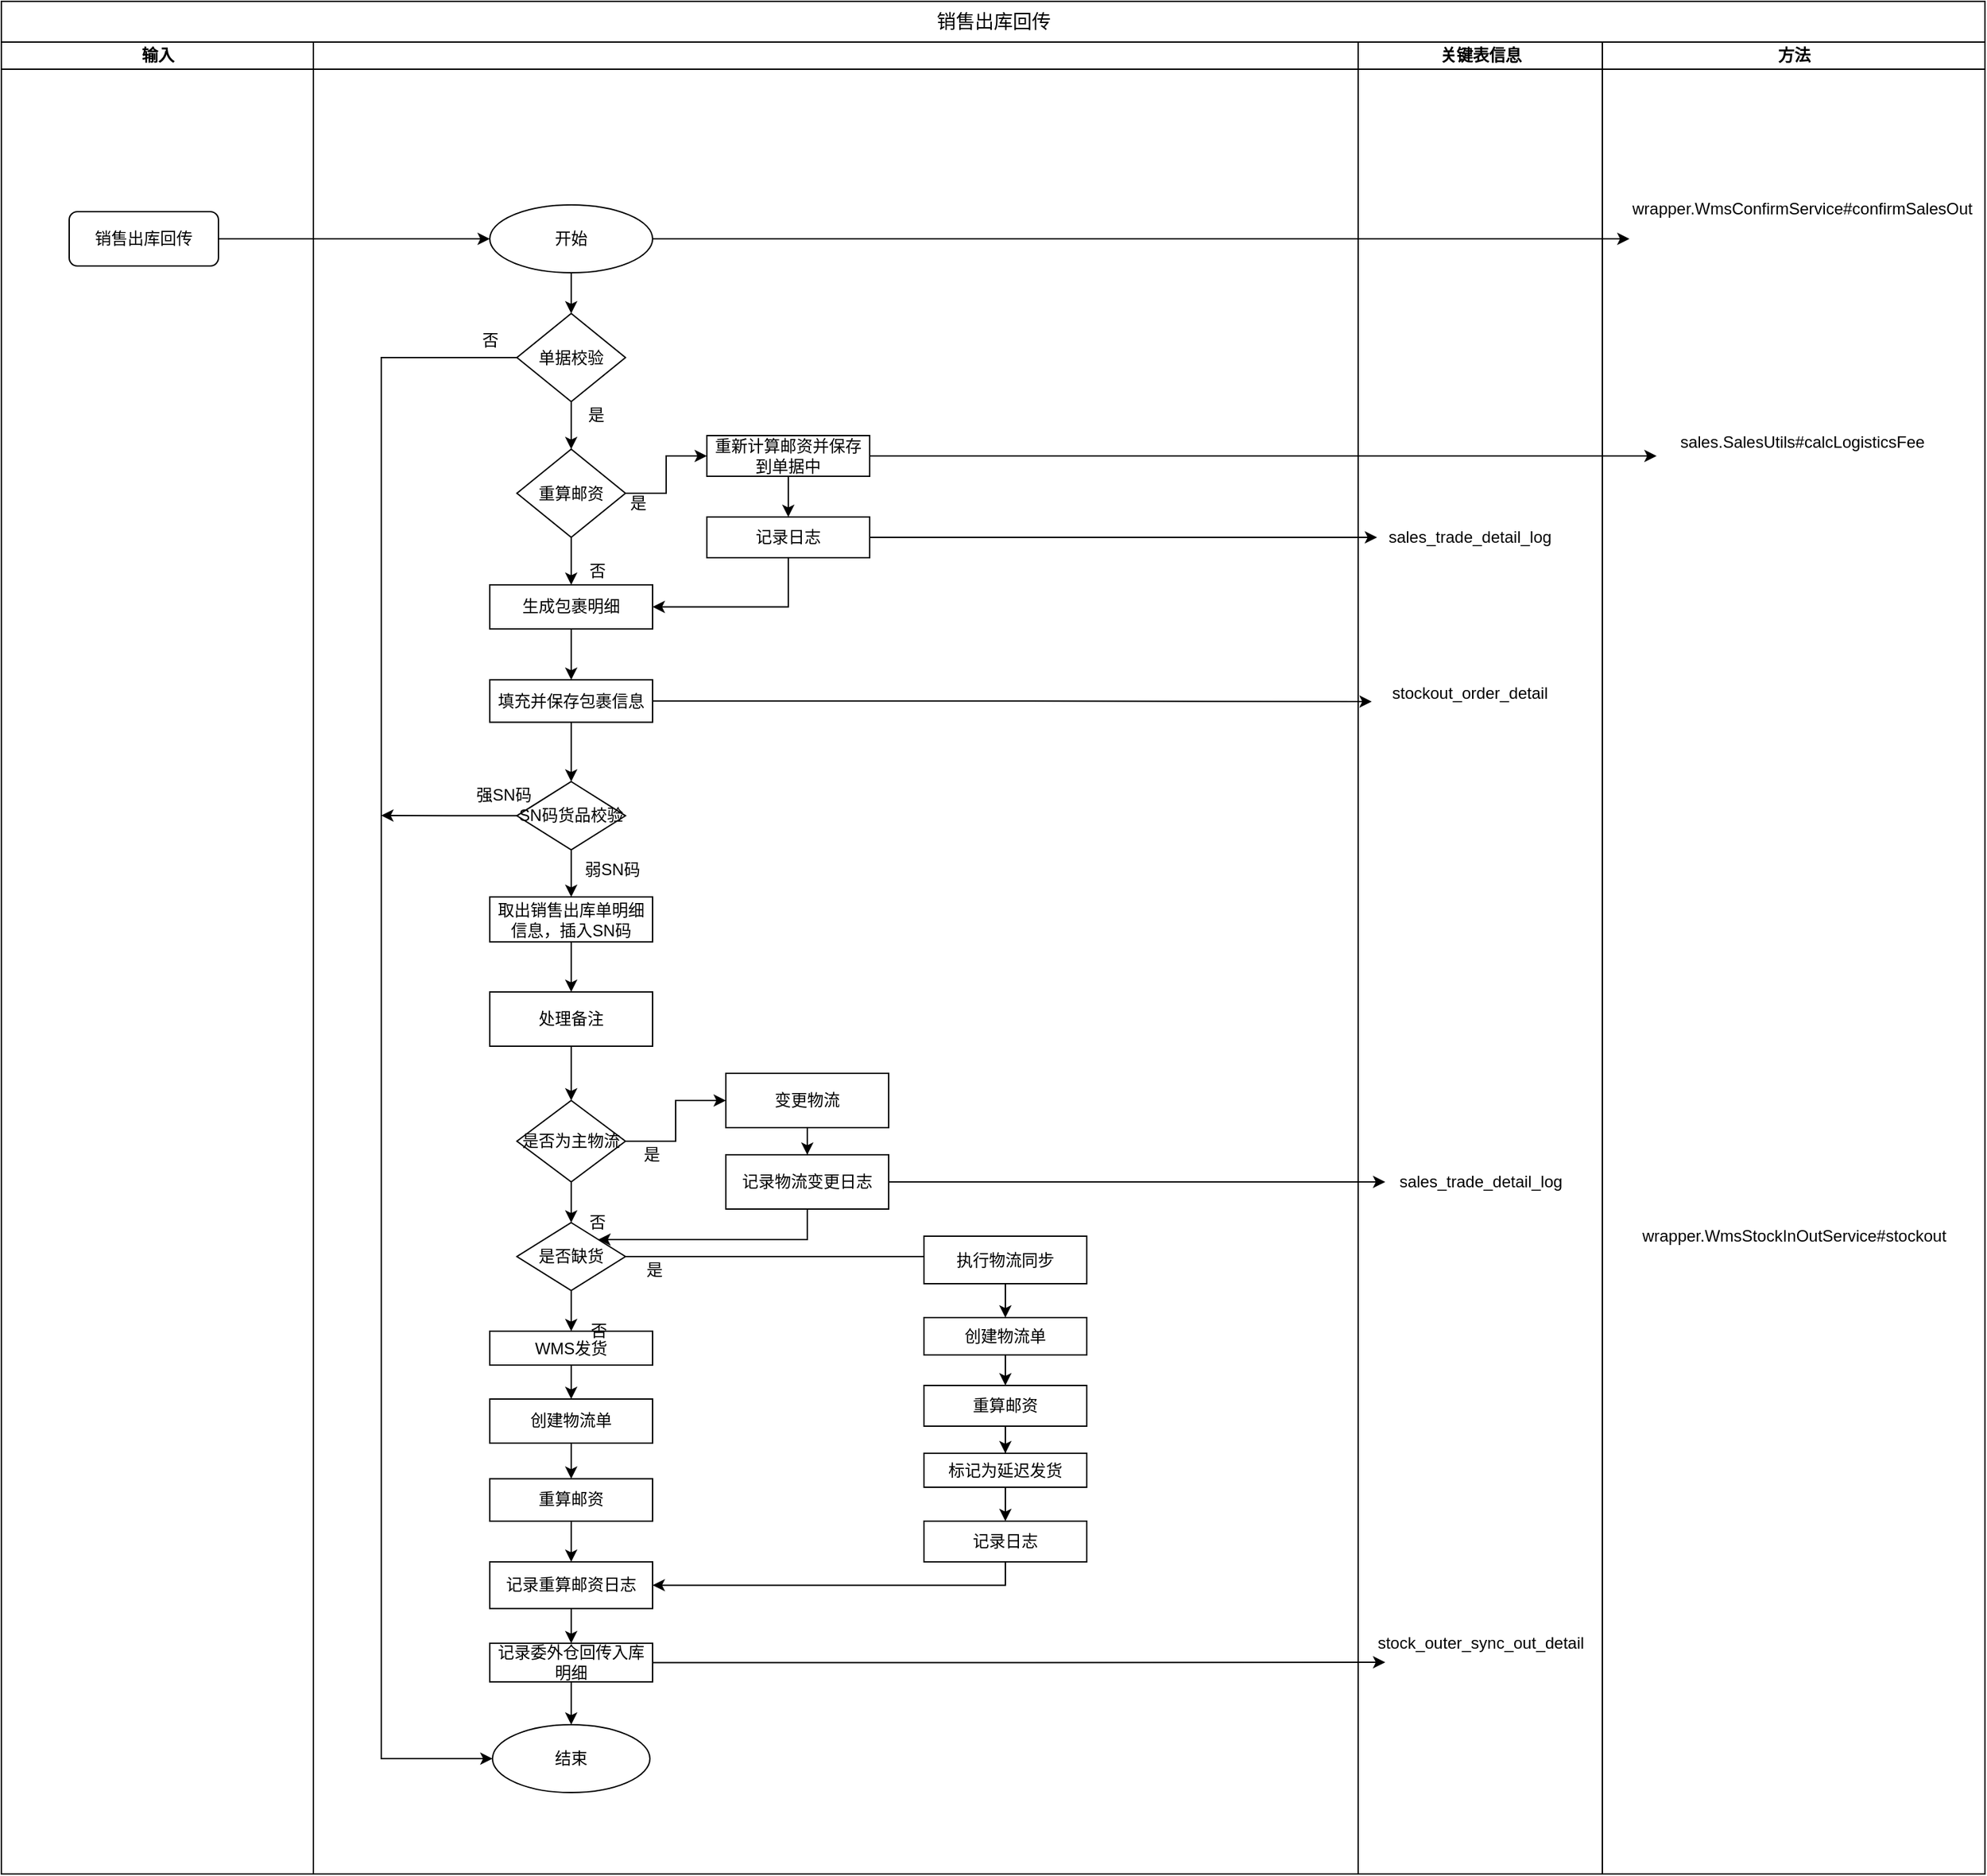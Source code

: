 <mxfile version="13.9.9" type="device" pages="4"><diagram id="BvPa8TlloO-eqbFEVUXt" name="销售出库回传"><mxGraphModel dx="2249" dy="822" grid="1" gridSize="10" guides="1" tooltips="1" connect="1" arrows="1" fold="1" page="1" pageScale="1" pageWidth="827" pageHeight="1169" math="0" shadow="0"><root><mxCell id="0"/><mxCell id="1" parent="0"/><mxCell id="t6EUjtCbfUs01Yd4NqaJ-59" value="&lt;font face=&quot;helvetica&quot;&gt;&lt;span style=&quot;font-size: 14px ; font-weight: 400 ; background-color: rgb(255 , 255 , 255)&quot;&gt;销售出库回传&lt;/span&gt;&lt;/font&gt;" style="swimlane;html=1;childLayout=stackLayout;startSize=30;rounded=0;shadow=0;labelBackgroundColor=none;strokeWidth=1;fontFamily=Verdana;fontSize=8;align=center;" parent="1" vertex="1"><mxGeometry x="-120" y="10" width="1462" height="1380" as="geometry"><mxRectangle x="170" y="140" width="100" height="30" as="alternateBounds"/></mxGeometry></mxCell><mxCell id="t6EUjtCbfUs01Yd4NqaJ-60" value="输入" style="swimlane;html=1;startSize=20;" parent="t6EUjtCbfUs01Yd4NqaJ-59" vertex="1"><mxGeometry y="30" width="230" height="1350" as="geometry"><mxRectangle y="30" width="30" height="1180" as="alternateBounds"/></mxGeometry></mxCell><mxCell id="t6EUjtCbfUs01Yd4NqaJ-61" value="销售出库回传" style="rounded=1;whiteSpace=wrap;html=1;" parent="t6EUjtCbfUs01Yd4NqaJ-60" vertex="1"><mxGeometry x="50" y="125" width="110" height="40" as="geometry"/></mxCell><mxCell id="t6EUjtCbfUs01Yd4NqaJ-62" value="&lt;br&gt;&lt;br&gt;" style="swimlane;html=1;startSize=20;" parent="t6EUjtCbfUs01Yd4NqaJ-59" vertex="1"><mxGeometry x="230" y="30" width="950" height="1350" as="geometry"/></mxCell><mxCell id="t6EUjtCbfUs01Yd4NqaJ-200" value="" style="edgeStyle=orthogonalEdgeStyle;rounded=0;orthogonalLoop=1;jettySize=auto;html=1;" parent="t6EUjtCbfUs01Yd4NqaJ-62" source="t6EUjtCbfUs01Yd4NqaJ-63" edge="1"><mxGeometry relative="1" as="geometry"><mxPoint x="970" y="145" as="targetPoint"/></mxGeometry></mxCell><mxCell id="t6EUjtCbfUs01Yd4NqaJ-63" value="开始" style="ellipse;whiteSpace=wrap;html=1;" parent="t6EUjtCbfUs01Yd4NqaJ-62" vertex="1"><mxGeometry x="130" y="120" width="120" height="50" as="geometry"/></mxCell><mxCell id="t6EUjtCbfUs01Yd4NqaJ-64" value="关键表信息" style="swimlane;html=1;startSize=20;" parent="t6EUjtCbfUs01Yd4NqaJ-62" vertex="1"><mxGeometry x="770" width="180" height="1350" as="geometry"/></mxCell><mxCell id="t6EUjtCbfUs01Yd4NqaJ-133" value="sales_trade_detail_log" style="text;html=1;align=center;verticalAlign=middle;resizable=0;points=[];autosize=1;" parent="t6EUjtCbfUs01Yd4NqaJ-64" vertex="1"><mxGeometry x="12" y="355" width="140" height="20" as="geometry"/></mxCell><mxCell id="t6EUjtCbfUs01Yd4NqaJ-150" value="sales_trade_detail_log" style="text;html=1;align=center;verticalAlign=middle;resizable=0;points=[];autosize=1;" parent="t6EUjtCbfUs01Yd4NqaJ-64" vertex="1"><mxGeometry x="20" y="830" width="140" height="20" as="geometry"/></mxCell><mxCell id="t6EUjtCbfUs01Yd4NqaJ-195" value="stock_outer_sync_out_detail" style="text;html=1;align=center;verticalAlign=middle;resizable=0;points=[];autosize=1;" parent="t6EUjtCbfUs01Yd4NqaJ-64" vertex="1"><mxGeometry x="5" y="1170" width="170" height="20" as="geometry"/></mxCell><mxCell id="t6EUjtCbfUs01Yd4NqaJ-125" value="stockout_order_detail" style="text;html=1;align=center;verticalAlign=middle;resizable=0;points=[];autosize=1;" parent="t6EUjtCbfUs01Yd4NqaJ-64" vertex="1"><mxGeometry x="17" y="470" width="130" height="20" as="geometry"/></mxCell><mxCell id="t6EUjtCbfUs01Yd4NqaJ-77" value="结束" style="ellipse;whiteSpace=wrap;html=1;startSize=20;" parent="t6EUjtCbfUs01Yd4NqaJ-62" vertex="1"><mxGeometry x="132" y="1240" width="116" height="50" as="geometry"/></mxCell><mxCell id="t6EUjtCbfUs01Yd4NqaJ-197" value="" style="edgeStyle=orthogonalEdgeStyle;rounded=0;orthogonalLoop=1;jettySize=auto;html=1;entryX=0;entryY=0.5;entryDx=0;entryDy=0;" parent="t6EUjtCbfUs01Yd4NqaJ-62" source="t6EUjtCbfUs01Yd4NqaJ-116" target="t6EUjtCbfUs01Yd4NqaJ-77" edge="1"><mxGeometry relative="1" as="geometry"><mxPoint x="130" y="1270" as="targetPoint"/><Array as="points"><mxPoint x="50" y="233"/><mxPoint x="50" y="1265"/></Array></mxGeometry></mxCell><mxCell id="t6EUjtCbfUs01Yd4NqaJ-116" value="单据校验" style="rhombus;whiteSpace=wrap;html=1;" parent="t6EUjtCbfUs01Yd4NqaJ-62" vertex="1"><mxGeometry x="150" y="200" width="80" height="65" as="geometry"/></mxCell><mxCell id="t6EUjtCbfUs01Yd4NqaJ-117" value="" style="edgeStyle=orthogonalEdgeStyle;rounded=0;orthogonalLoop=1;jettySize=auto;html=1;" parent="t6EUjtCbfUs01Yd4NqaJ-62" source="t6EUjtCbfUs01Yd4NqaJ-63" target="t6EUjtCbfUs01Yd4NqaJ-116" edge="1"><mxGeometry relative="1" as="geometry"/></mxCell><mxCell id="t6EUjtCbfUs01Yd4NqaJ-118" value="重算邮资" style="rhombus;whiteSpace=wrap;html=1;" parent="t6EUjtCbfUs01Yd4NqaJ-62" vertex="1"><mxGeometry x="150" y="300" width="80" height="65" as="geometry"/></mxCell><mxCell id="t6EUjtCbfUs01Yd4NqaJ-119" value="" style="edgeStyle=orthogonalEdgeStyle;rounded=0;orthogonalLoop=1;jettySize=auto;html=1;" parent="t6EUjtCbfUs01Yd4NqaJ-62" source="t6EUjtCbfUs01Yd4NqaJ-116" target="t6EUjtCbfUs01Yd4NqaJ-118" edge="1"><mxGeometry relative="1" as="geometry"/></mxCell><mxCell id="t6EUjtCbfUs01Yd4NqaJ-120" value="生成包裹明细" style="whiteSpace=wrap;html=1;" parent="t6EUjtCbfUs01Yd4NqaJ-62" vertex="1"><mxGeometry x="130" y="400" width="120" height="32.5" as="geometry"/></mxCell><mxCell id="t6EUjtCbfUs01Yd4NqaJ-121" value="" style="edgeStyle=orthogonalEdgeStyle;rounded=0;orthogonalLoop=1;jettySize=auto;html=1;" parent="t6EUjtCbfUs01Yd4NqaJ-62" source="t6EUjtCbfUs01Yd4NqaJ-118" target="t6EUjtCbfUs01Yd4NqaJ-120" edge="1"><mxGeometry relative="1" as="geometry"/></mxCell><mxCell id="t6EUjtCbfUs01Yd4NqaJ-203" value="" style="edgeStyle=orthogonalEdgeStyle;rounded=0;orthogonalLoop=1;jettySize=auto;html=1;" parent="t6EUjtCbfUs01Yd4NqaJ-62" source="t6EUjtCbfUs01Yd4NqaJ-123" edge="1"><mxGeometry relative="1" as="geometry"><mxPoint x="780" y="486" as="targetPoint"/></mxGeometry></mxCell><mxCell id="t6EUjtCbfUs01Yd4NqaJ-123" value="填充并保存包裹信息" style="whiteSpace=wrap;html=1;" parent="t6EUjtCbfUs01Yd4NqaJ-62" vertex="1"><mxGeometry x="130" y="470" width="120" height="31.25" as="geometry"/></mxCell><mxCell id="t6EUjtCbfUs01Yd4NqaJ-124" value="" style="edgeStyle=orthogonalEdgeStyle;rounded=0;orthogonalLoop=1;jettySize=auto;html=1;" parent="t6EUjtCbfUs01Yd4NqaJ-62" source="t6EUjtCbfUs01Yd4NqaJ-120" target="t6EUjtCbfUs01Yd4NqaJ-123" edge="1"><mxGeometry relative="1" as="geometry"/></mxCell><mxCell id="t6EUjtCbfUs01Yd4NqaJ-126" value="取出销售出库单明细信息，插入SN码" style="whiteSpace=wrap;html=1;" parent="t6EUjtCbfUs01Yd4NqaJ-62" vertex="1"><mxGeometry x="130" y="630" width="120" height="33.13" as="geometry"/></mxCell><mxCell id="t6EUjtCbfUs01Yd4NqaJ-127" value="" style="edgeStyle=orthogonalEdgeStyle;rounded=0;orthogonalLoop=1;jettySize=auto;html=1;entryX=0.5;entryY=0;entryDx=0;entryDy=0;" parent="t6EUjtCbfUs01Yd4NqaJ-62" source="t6EUjtCbfUs01Yd4NqaJ-123" target="t6EUjtCbfUs01Yd4NqaJ-135" edge="1"><mxGeometry relative="1" as="geometry"/></mxCell><mxCell id="t6EUjtCbfUs01Yd4NqaJ-201" value="" style="edgeStyle=orthogonalEdgeStyle;rounded=0;orthogonalLoop=1;jettySize=auto;html=1;" parent="t6EUjtCbfUs01Yd4NqaJ-62" source="t6EUjtCbfUs01Yd4NqaJ-128" edge="1"><mxGeometry relative="1" as="geometry"><mxPoint x="990" y="305" as="targetPoint"/></mxGeometry></mxCell><mxCell id="t6EUjtCbfUs01Yd4NqaJ-128" value="重新计算邮资并保存到单据中" style="whiteSpace=wrap;html=1;" parent="t6EUjtCbfUs01Yd4NqaJ-62" vertex="1"><mxGeometry x="290" y="290" width="120" height="30" as="geometry"/></mxCell><mxCell id="t6EUjtCbfUs01Yd4NqaJ-129" value="" style="edgeStyle=orthogonalEdgeStyle;rounded=0;orthogonalLoop=1;jettySize=auto;html=1;" parent="t6EUjtCbfUs01Yd4NqaJ-62" source="t6EUjtCbfUs01Yd4NqaJ-118" target="t6EUjtCbfUs01Yd4NqaJ-128" edge="1"><mxGeometry relative="1" as="geometry"/></mxCell><mxCell id="t6EUjtCbfUs01Yd4NqaJ-132" value="" style="edgeStyle=orthogonalEdgeStyle;rounded=0;orthogonalLoop=1;jettySize=auto;html=1;entryX=1;entryY=0.5;entryDx=0;entryDy=0;" parent="t6EUjtCbfUs01Yd4NqaJ-62" source="t6EUjtCbfUs01Yd4NqaJ-130" target="t6EUjtCbfUs01Yd4NqaJ-120" edge="1"><mxGeometry relative="1" as="geometry"><mxPoint x="350" y="460" as="targetPoint"/><Array as="points"><mxPoint x="350" y="416"/></Array></mxGeometry></mxCell><mxCell id="t6EUjtCbfUs01Yd4NqaJ-202" value="" style="edgeStyle=orthogonalEdgeStyle;rounded=0;orthogonalLoop=1;jettySize=auto;html=1;entryX=0.014;entryY=0.5;entryDx=0;entryDy=0;entryPerimeter=0;" parent="t6EUjtCbfUs01Yd4NqaJ-62" source="t6EUjtCbfUs01Yd4NqaJ-130" target="t6EUjtCbfUs01Yd4NqaJ-133" edge="1"><mxGeometry relative="1" as="geometry"><mxPoint x="490" y="365" as="targetPoint"/></mxGeometry></mxCell><mxCell id="t6EUjtCbfUs01Yd4NqaJ-130" value="记录日志" style="whiteSpace=wrap;html=1;" parent="t6EUjtCbfUs01Yd4NqaJ-62" vertex="1"><mxGeometry x="290" y="350" width="120" height="30" as="geometry"/></mxCell><mxCell id="t6EUjtCbfUs01Yd4NqaJ-131" value="" style="edgeStyle=orthogonalEdgeStyle;rounded=0;orthogonalLoop=1;jettySize=auto;html=1;" parent="t6EUjtCbfUs01Yd4NqaJ-62" source="t6EUjtCbfUs01Yd4NqaJ-128" target="t6EUjtCbfUs01Yd4NqaJ-130" edge="1"><mxGeometry relative="1" as="geometry"/></mxCell><mxCell id="t6EUjtCbfUs01Yd4NqaJ-137" value="" style="edgeStyle=orthogonalEdgeStyle;rounded=0;orthogonalLoop=1;jettySize=auto;html=1;entryX=0.5;entryY=0;entryDx=0;entryDy=0;" parent="t6EUjtCbfUs01Yd4NqaJ-62" source="t6EUjtCbfUs01Yd4NqaJ-135" target="t6EUjtCbfUs01Yd4NqaJ-126" edge="1"><mxGeometry relative="1" as="geometry"><mxPoint x="190" y="675.3" as="targetPoint"/></mxGeometry></mxCell><mxCell id="t6EUjtCbfUs01Yd4NqaJ-198" value="" style="edgeStyle=orthogonalEdgeStyle;rounded=0;orthogonalLoop=1;jettySize=auto;html=1;" parent="t6EUjtCbfUs01Yd4NqaJ-62" source="t6EUjtCbfUs01Yd4NqaJ-135" edge="1"><mxGeometry relative="1" as="geometry"><mxPoint x="50" y="570" as="targetPoint"/></mxGeometry></mxCell><mxCell id="t6EUjtCbfUs01Yd4NqaJ-135" value="SN码货品校验" style="rhombus;whiteSpace=wrap;html=1;" parent="t6EUjtCbfUs01Yd4NqaJ-62" vertex="1"><mxGeometry x="150" y="545" width="80" height="50.3" as="geometry"/></mxCell><mxCell id="t6EUjtCbfUs01Yd4NqaJ-139" value="强SN码" style="text;html=1;align=center;verticalAlign=middle;resizable=0;points=[];autosize=1;" parent="t6EUjtCbfUs01Yd4NqaJ-62" vertex="1"><mxGeometry x="110" y="545" width="60" height="20" as="geometry"/></mxCell><mxCell id="t6EUjtCbfUs01Yd4NqaJ-142" value="处理备注" style="whiteSpace=wrap;html=1;" parent="t6EUjtCbfUs01Yd4NqaJ-62" vertex="1"><mxGeometry x="130" y="700" width="120" height="40" as="geometry"/></mxCell><mxCell id="t6EUjtCbfUs01Yd4NqaJ-143" value="" style="edgeStyle=orthogonalEdgeStyle;rounded=0;orthogonalLoop=1;jettySize=auto;html=1;" parent="t6EUjtCbfUs01Yd4NqaJ-62" source="t6EUjtCbfUs01Yd4NqaJ-126" target="t6EUjtCbfUs01Yd4NqaJ-142" edge="1"><mxGeometry relative="1" as="geometry"/></mxCell><mxCell id="t6EUjtCbfUs01Yd4NqaJ-146" value="是否为主物流" style="rhombus;whiteSpace=wrap;html=1;" parent="t6EUjtCbfUs01Yd4NqaJ-62" vertex="1"><mxGeometry x="150" y="780" width="80" height="60" as="geometry"/></mxCell><mxCell id="t6EUjtCbfUs01Yd4NqaJ-147" value="" style="edgeStyle=orthogonalEdgeStyle;rounded=0;orthogonalLoop=1;jettySize=auto;html=1;" parent="t6EUjtCbfUs01Yd4NqaJ-62" source="t6EUjtCbfUs01Yd4NqaJ-142" target="t6EUjtCbfUs01Yd4NqaJ-146" edge="1"><mxGeometry relative="1" as="geometry"/></mxCell><mxCell id="t6EUjtCbfUs01Yd4NqaJ-148" value="变更物流" style="whiteSpace=wrap;html=1;" parent="t6EUjtCbfUs01Yd4NqaJ-62" vertex="1"><mxGeometry x="304" y="760" width="120" height="40" as="geometry"/></mxCell><mxCell id="t6EUjtCbfUs01Yd4NqaJ-149" value="" style="edgeStyle=orthogonalEdgeStyle;rounded=0;orthogonalLoop=1;jettySize=auto;html=1;" parent="t6EUjtCbfUs01Yd4NqaJ-62" source="t6EUjtCbfUs01Yd4NqaJ-146" target="t6EUjtCbfUs01Yd4NqaJ-148" edge="1"><mxGeometry relative="1" as="geometry"/></mxCell><mxCell id="t6EUjtCbfUs01Yd4NqaJ-180" value="" style="edgeStyle=orthogonalEdgeStyle;rounded=0;orthogonalLoop=1;jettySize=auto;html=1;entryX=0.083;entryY=0.429;entryDx=0;entryDy=0;entryPerimeter=0;" parent="t6EUjtCbfUs01Yd4NqaJ-62" source="t6EUjtCbfUs01Yd4NqaJ-153" target="t6EUjtCbfUs01Yd4NqaJ-156" edge="1"><mxGeometry relative="1" as="geometry"><mxPoint x="420" y="895" as="targetPoint"/></mxGeometry></mxCell><mxCell id="t6EUjtCbfUs01Yd4NqaJ-181" value="" style="edgeStyle=orthogonalEdgeStyle;rounded=0;orthogonalLoop=1;jettySize=auto;html=1;" parent="t6EUjtCbfUs01Yd4NqaJ-62" source="t6EUjtCbfUs01Yd4NqaJ-153" target="t6EUjtCbfUs01Yd4NqaJ-178" edge="1"><mxGeometry relative="1" as="geometry"><mxPoint x="190" y="1000" as="targetPoint"/></mxGeometry></mxCell><mxCell id="t6EUjtCbfUs01Yd4NqaJ-153" value="是否缺货" style="rhombus;whiteSpace=wrap;html=1;" parent="t6EUjtCbfUs01Yd4NqaJ-62" vertex="1"><mxGeometry x="150" y="870" width="80" height="50" as="geometry"/></mxCell><mxCell id="t6EUjtCbfUs01Yd4NqaJ-154" value="" style="edgeStyle=orthogonalEdgeStyle;rounded=0;orthogonalLoop=1;jettySize=auto;html=1;" parent="t6EUjtCbfUs01Yd4NqaJ-62" source="t6EUjtCbfUs01Yd4NqaJ-146" target="t6EUjtCbfUs01Yd4NqaJ-153" edge="1"><mxGeometry relative="1" as="geometry"/></mxCell><mxCell id="t6EUjtCbfUs01Yd4NqaJ-156" value="执行物流同步" style="whiteSpace=wrap;html=1;" parent="t6EUjtCbfUs01Yd4NqaJ-62" vertex="1"><mxGeometry x="450" y="880" width="120" height="35" as="geometry"/></mxCell><mxCell id="t6EUjtCbfUs01Yd4NqaJ-158" value="创建物流单" style="whiteSpace=wrap;html=1;" parent="t6EUjtCbfUs01Yd4NqaJ-62" vertex="1"><mxGeometry x="450" y="940" width="120" height="27.5" as="geometry"/></mxCell><mxCell id="t6EUjtCbfUs01Yd4NqaJ-159" value="" style="edgeStyle=orthogonalEdgeStyle;rounded=0;orthogonalLoop=1;jettySize=auto;html=1;" parent="t6EUjtCbfUs01Yd4NqaJ-62" source="t6EUjtCbfUs01Yd4NqaJ-156" target="t6EUjtCbfUs01Yd4NqaJ-158" edge="1"><mxGeometry relative="1" as="geometry"/></mxCell><mxCell id="t6EUjtCbfUs01Yd4NqaJ-160" value="重算邮资" style="whiteSpace=wrap;html=1;" parent="t6EUjtCbfUs01Yd4NqaJ-62" vertex="1"><mxGeometry x="450" y="990" width="120" height="30" as="geometry"/></mxCell><mxCell id="t6EUjtCbfUs01Yd4NqaJ-161" value="" style="edgeStyle=orthogonalEdgeStyle;rounded=0;orthogonalLoop=1;jettySize=auto;html=1;" parent="t6EUjtCbfUs01Yd4NqaJ-62" source="t6EUjtCbfUs01Yd4NqaJ-158" target="t6EUjtCbfUs01Yd4NqaJ-160" edge="1"><mxGeometry relative="1" as="geometry"/></mxCell><mxCell id="t6EUjtCbfUs01Yd4NqaJ-162" value="标记为延迟发货" style="whiteSpace=wrap;html=1;" parent="t6EUjtCbfUs01Yd4NqaJ-62" vertex="1"><mxGeometry x="450" y="1040" width="120" height="25" as="geometry"/></mxCell><mxCell id="t6EUjtCbfUs01Yd4NqaJ-163" value="" style="edgeStyle=orthogonalEdgeStyle;rounded=0;orthogonalLoop=1;jettySize=auto;html=1;" parent="t6EUjtCbfUs01Yd4NqaJ-62" source="t6EUjtCbfUs01Yd4NqaJ-160" target="t6EUjtCbfUs01Yd4NqaJ-162" edge="1"><mxGeometry relative="1" as="geometry"/></mxCell><mxCell id="t6EUjtCbfUs01Yd4NqaJ-164" value="是" style="text;html=1;align=center;verticalAlign=middle;resizable=0;points=[];autosize=1;" parent="t6EUjtCbfUs01Yd4NqaJ-62" vertex="1"><mxGeometry x="236" y="895" width="30" height="20" as="geometry"/></mxCell><mxCell id="t6EUjtCbfUs01Yd4NqaJ-167" value="是" style="text;html=1;align=center;verticalAlign=middle;resizable=0;points=[];autosize=1;" parent="t6EUjtCbfUs01Yd4NqaJ-62" vertex="1"><mxGeometry x="193" y="265" width="30" height="20" as="geometry"/></mxCell><mxCell id="t6EUjtCbfUs01Yd4NqaJ-168" value="弱SN码" style="text;html=1;align=center;verticalAlign=middle;resizable=0;points=[];autosize=1;" parent="t6EUjtCbfUs01Yd4NqaJ-62" vertex="1"><mxGeometry x="190" y="600" width="60" height="20" as="geometry"/></mxCell><mxCell id="t6EUjtCbfUs01Yd4NqaJ-173" value="" style="edgeStyle=orthogonalEdgeStyle;rounded=0;orthogonalLoop=1;jettySize=auto;html=1;entryX=1;entryY=0;entryDx=0;entryDy=0;" parent="t6EUjtCbfUs01Yd4NqaJ-62" source="t6EUjtCbfUs01Yd4NqaJ-171" target="t6EUjtCbfUs01Yd4NqaJ-153" edge="1"><mxGeometry relative="1" as="geometry"><mxPoint x="364" y="940" as="targetPoint"/><Array as="points"><mxPoint x="364" y="883"/></Array></mxGeometry></mxCell><mxCell id="t6EUjtCbfUs01Yd4NqaJ-204" value="" style="edgeStyle=orthogonalEdgeStyle;rounded=0;orthogonalLoop=1;jettySize=auto;html=1;" parent="t6EUjtCbfUs01Yd4NqaJ-62" source="t6EUjtCbfUs01Yd4NqaJ-171" edge="1"><mxGeometry relative="1" as="geometry"><mxPoint x="790" y="840" as="targetPoint"/></mxGeometry></mxCell><mxCell id="t6EUjtCbfUs01Yd4NqaJ-171" value="记录物流变更日志" style="whiteSpace=wrap;html=1;" parent="t6EUjtCbfUs01Yd4NqaJ-62" vertex="1"><mxGeometry x="304" y="820" width="120" height="40" as="geometry"/></mxCell><mxCell id="t6EUjtCbfUs01Yd4NqaJ-172" value="" style="edgeStyle=orthogonalEdgeStyle;rounded=0;orthogonalLoop=1;jettySize=auto;html=1;" parent="t6EUjtCbfUs01Yd4NqaJ-62" source="t6EUjtCbfUs01Yd4NqaJ-148" target="t6EUjtCbfUs01Yd4NqaJ-171" edge="1"><mxGeometry relative="1" as="geometry"/></mxCell><mxCell id="t6EUjtCbfUs01Yd4NqaJ-193" value="" style="edgeStyle=orthogonalEdgeStyle;rounded=0;orthogonalLoop=1;jettySize=auto;html=1;entryX=1;entryY=0.5;entryDx=0;entryDy=0;" parent="t6EUjtCbfUs01Yd4NqaJ-62" source="t6EUjtCbfUs01Yd4NqaJ-176" target="t6EUjtCbfUs01Yd4NqaJ-188" edge="1"><mxGeometry relative="1" as="geometry"><mxPoint x="510" y="1200" as="targetPoint"/><Array as="points"><mxPoint x="510" y="1137"/></Array></mxGeometry></mxCell><mxCell id="t6EUjtCbfUs01Yd4NqaJ-176" value="记录日志" style="whiteSpace=wrap;html=1;" parent="t6EUjtCbfUs01Yd4NqaJ-62" vertex="1"><mxGeometry x="450" y="1090" width="120" height="30" as="geometry"/></mxCell><mxCell id="t6EUjtCbfUs01Yd4NqaJ-177" value="" style="edgeStyle=orthogonalEdgeStyle;rounded=0;orthogonalLoop=1;jettySize=auto;html=1;" parent="t6EUjtCbfUs01Yd4NqaJ-62" source="t6EUjtCbfUs01Yd4NqaJ-162" target="t6EUjtCbfUs01Yd4NqaJ-176" edge="1"><mxGeometry relative="1" as="geometry"/></mxCell><mxCell id="t6EUjtCbfUs01Yd4NqaJ-178" value="WMS发货" style="whiteSpace=wrap;html=1;" parent="t6EUjtCbfUs01Yd4NqaJ-62" vertex="1"><mxGeometry x="130" y="950" width="120" height="25" as="geometry"/></mxCell><mxCell id="t6EUjtCbfUs01Yd4NqaJ-184" value="创建物流单" style="whiteSpace=wrap;html=1;" parent="t6EUjtCbfUs01Yd4NqaJ-62" vertex="1"><mxGeometry x="130" y="1000" width="120" height="32.5" as="geometry"/></mxCell><mxCell id="t6EUjtCbfUs01Yd4NqaJ-185" value="" style="edgeStyle=orthogonalEdgeStyle;rounded=0;orthogonalLoop=1;jettySize=auto;html=1;" parent="t6EUjtCbfUs01Yd4NqaJ-62" source="t6EUjtCbfUs01Yd4NqaJ-178" target="t6EUjtCbfUs01Yd4NqaJ-184" edge="1"><mxGeometry relative="1" as="geometry"/></mxCell><mxCell id="t6EUjtCbfUs01Yd4NqaJ-186" value="重算邮资" style="whiteSpace=wrap;html=1;" parent="t6EUjtCbfUs01Yd4NqaJ-62" vertex="1"><mxGeometry x="130" y="1058.75" width="120" height="31.25" as="geometry"/></mxCell><mxCell id="t6EUjtCbfUs01Yd4NqaJ-187" value="" style="edgeStyle=orthogonalEdgeStyle;rounded=0;orthogonalLoop=1;jettySize=auto;html=1;" parent="t6EUjtCbfUs01Yd4NqaJ-62" source="t6EUjtCbfUs01Yd4NqaJ-184" target="t6EUjtCbfUs01Yd4NqaJ-186" edge="1"><mxGeometry relative="1" as="geometry"/></mxCell><mxCell id="t6EUjtCbfUs01Yd4NqaJ-188" value="记录重算邮资日志" style="whiteSpace=wrap;html=1;" parent="t6EUjtCbfUs01Yd4NqaJ-62" vertex="1"><mxGeometry x="130" y="1120" width="120" height="34.38" as="geometry"/></mxCell><mxCell id="t6EUjtCbfUs01Yd4NqaJ-189" value="" style="edgeStyle=orthogonalEdgeStyle;rounded=0;orthogonalLoop=1;jettySize=auto;html=1;" parent="t6EUjtCbfUs01Yd4NqaJ-62" source="t6EUjtCbfUs01Yd4NqaJ-186" target="t6EUjtCbfUs01Yd4NqaJ-188" edge="1"><mxGeometry relative="1" as="geometry"/></mxCell><mxCell id="t6EUjtCbfUs01Yd4NqaJ-192" value="" style="edgeStyle=orthogonalEdgeStyle;rounded=0;orthogonalLoop=1;jettySize=auto;html=1;entryX=0.5;entryY=0;entryDx=0;entryDy=0;" parent="t6EUjtCbfUs01Yd4NqaJ-62" source="t6EUjtCbfUs01Yd4NqaJ-190" target="t6EUjtCbfUs01Yd4NqaJ-77" edge="1"><mxGeometry relative="1" as="geometry"><mxPoint x="190" y="1288.43" as="targetPoint"/></mxGeometry></mxCell><mxCell id="t6EUjtCbfUs01Yd4NqaJ-205" value="" style="edgeStyle=orthogonalEdgeStyle;rounded=0;orthogonalLoop=1;jettySize=auto;html=1;" parent="t6EUjtCbfUs01Yd4NqaJ-62" source="t6EUjtCbfUs01Yd4NqaJ-190" edge="1"><mxGeometry relative="1" as="geometry"><mxPoint x="790" y="1194" as="targetPoint"/></mxGeometry></mxCell><mxCell id="t6EUjtCbfUs01Yd4NqaJ-190" value="记录委外仓回传入库明细" style="whiteSpace=wrap;html=1;" parent="t6EUjtCbfUs01Yd4NqaJ-62" vertex="1"><mxGeometry x="130" y="1180" width="120" height="28.43" as="geometry"/></mxCell><mxCell id="t6EUjtCbfUs01Yd4NqaJ-191" value="" style="edgeStyle=orthogonalEdgeStyle;rounded=0;orthogonalLoop=1;jettySize=auto;html=1;" parent="t6EUjtCbfUs01Yd4NqaJ-62" source="t6EUjtCbfUs01Yd4NqaJ-188" target="t6EUjtCbfUs01Yd4NqaJ-190" edge="1"><mxGeometry relative="1" as="geometry"/></mxCell><mxCell id="t6EUjtCbfUs01Yd4NqaJ-106" value="方法" style="swimlane;html=1;startSize=20;" parent="t6EUjtCbfUs01Yd4NqaJ-59" vertex="1"><mxGeometry x="1180" y="30" width="282" height="1350" as="geometry"/></mxCell><mxCell id="t6EUjtCbfUs01Yd4NqaJ-115" value="&lt;br&gt;wrapper.WmsConfirmService#confirmSalesOut" style="text;html=1;align=center;verticalAlign=middle;resizable=0;points=[];autosize=1;" parent="t6EUjtCbfUs01Yd4NqaJ-106" vertex="1"><mxGeometry x="12" y="100" width="270" height="30" as="geometry"/></mxCell><mxCell id="t6EUjtCbfUs01Yd4NqaJ-134" value="sales.SalesUtils#calcLogisticsFee" style="text;html=1;align=center;verticalAlign=middle;resizable=0;points=[];autosize=1;" parent="t6EUjtCbfUs01Yd4NqaJ-106" vertex="1"><mxGeometry x="47" y="285" width="200" height="20" as="geometry"/></mxCell><mxCell id="t6EUjtCbfUs01Yd4NqaJ-155" value="wrapper.WmsStockInOutService#stockout" style="text;html=1;align=center;verticalAlign=middle;resizable=0;points=[];autosize=1;" parent="t6EUjtCbfUs01Yd4NqaJ-106" vertex="1"><mxGeometry x="21" y="870" width="240" height="20" as="geometry"/></mxCell><mxCell id="t6EUjtCbfUs01Yd4NqaJ-112" value="" style="endArrow=classic;html=1;exitX=1;exitY=0.5;exitDx=0;exitDy=0;entryX=0;entryY=0.5;entryDx=0;entryDy=0;" parent="t6EUjtCbfUs01Yd4NqaJ-59" source="t6EUjtCbfUs01Yd4NqaJ-61" target="t6EUjtCbfUs01Yd4NqaJ-63" edge="1"><mxGeometry width="50" height="50" relative="1" as="geometry"><mxPoint x="460" y="140" as="sourcePoint"/><mxPoint x="470" y="130" as="targetPoint"/></mxGeometry></mxCell><mxCell id="t6EUjtCbfUs01Yd4NqaJ-165" value="否" style="text;html=1;align=center;verticalAlign=middle;resizable=0;points=[];autosize=1;" parent="1" vertex="1"><mxGeometry x="304" y="420" width="30" height="20" as="geometry"/></mxCell><mxCell id="t6EUjtCbfUs01Yd4NqaJ-166" value="是" style="text;html=1;align=center;verticalAlign=middle;resizable=0;points=[];autosize=1;" parent="1" vertex="1"><mxGeometry x="334" y="370" width="30" height="20" as="geometry"/></mxCell><mxCell id="t6EUjtCbfUs01Yd4NqaJ-169" value="否" style="text;html=1;align=center;verticalAlign=middle;resizable=0;points=[];autosize=1;" parent="1" vertex="1"><mxGeometry x="304" y="900" width="30" height="20" as="geometry"/></mxCell><mxCell id="t6EUjtCbfUs01Yd4NqaJ-170" value="是" style="text;html=1;align=center;verticalAlign=middle;resizable=0;points=[];autosize=1;" parent="1" vertex="1"><mxGeometry x="344" y="850" width="30" height="20" as="geometry"/></mxCell><mxCell id="t6EUjtCbfUs01Yd4NqaJ-194" value="否" style="text;html=1;align=center;verticalAlign=middle;resizable=0;points=[];autosize=1;" parent="1" vertex="1"><mxGeometry x="305" y="980" width="30" height="20" as="geometry"/></mxCell><mxCell id="t6EUjtCbfUs01Yd4NqaJ-199" value="否" style="text;html=1;align=center;verticalAlign=middle;resizable=0;points=[];autosize=1;" parent="1" vertex="1"><mxGeometry x="225" y="250" width="30" height="20" as="geometry"/></mxCell></root></mxGraphModel></diagram><diagram id="NAbii-KcaK_zD00DqMj1" name="销退入库回传"><mxGraphModel dx="2249" dy="822" grid="1" gridSize="10" guides="1" tooltips="1" connect="1" arrows="1" fold="1" page="1" pageScale="1" pageWidth="827" pageHeight="1169" math="0" shadow="0"><root><mxCell id="NP0aFA9UQlPSlEdKVEKm-0"/><mxCell id="NP0aFA9UQlPSlEdKVEKm-1" parent="NP0aFA9UQlPSlEdKVEKm-0"/><mxCell id="NP0aFA9UQlPSlEdKVEKm-2" value="&lt;font face=&quot;helvetica&quot;&gt;&lt;span style=&quot;font-size: 14px ; font-weight: 400 ; background-color: rgb(255 , 255 , 255)&quot;&gt;销退入库回传&lt;/span&gt;&lt;/font&gt;" style="swimlane;html=1;childLayout=stackLayout;startSize=30;rounded=0;shadow=0;labelBackgroundColor=none;strokeWidth=1;fontFamily=Verdana;fontSize=8;align=center;" parent="NP0aFA9UQlPSlEdKVEKm-1" vertex="1"><mxGeometry x="-120" y="20" width="1476" height="1480" as="geometry"><mxRectangle x="170" y="140" width="100" height="30" as="alternateBounds"/></mxGeometry></mxCell><mxCell id="NP0aFA9UQlPSlEdKVEKm-3" value="输入" style="swimlane;html=1;startSize=20;" parent="NP0aFA9UQlPSlEdKVEKm-2" vertex="1"><mxGeometry y="30" width="230" height="1450" as="geometry"><mxRectangle y="30" width="30" height="1180" as="alternateBounds"/></mxGeometry></mxCell><mxCell id="NP0aFA9UQlPSlEdKVEKm-87" value="销退入库回传" style="rounded=1;whiteSpace=wrap;html=1;" parent="NP0aFA9UQlPSlEdKVEKm-3" vertex="1"><mxGeometry x="30" y="65" width="120" height="40" as="geometry"/></mxCell><mxCell id="NP0aFA9UQlPSlEdKVEKm-5" value="&lt;br&gt;&lt;br&gt;" style="swimlane;html=1;startSize=20;" parent="NP0aFA9UQlPSlEdKVEKm-2" vertex="1"><mxGeometry x="230" y="30" width="950" height="1450" as="geometry"/></mxCell><mxCell id="NP0aFA9UQlPSlEdKVEKm-8" value="关键表信息" style="swimlane;html=1;startSize=20;" parent="NP0aFA9UQlPSlEdKVEKm-5" vertex="1"><mxGeometry x="770" width="180" height="1450" as="geometry"/></mxCell><mxCell id="rYyecsUF2XM4khMPgL2m-41" value="sales_refund" style="text;html=1;align=center;verticalAlign=middle;resizable=0;points=[];autosize=1;" parent="NP0aFA9UQlPSlEdKVEKm-8" vertex="1"><mxGeometry x="40" y="1057.96" width="80" height="20" as="geometry"/></mxCell><mxCell id="rYyecsUF2XM4khMPgL2m-62" value="stock_outer_sync_in_detail" style="text;html=1;align=center;verticalAlign=middle;resizable=0;points=[];autosize=1;" parent="NP0aFA9UQlPSlEdKVEKm-8" vertex="1"><mxGeometry x="10" y="1256.25" width="160" height="20" as="geometry"/></mxCell><mxCell id="rYyecsUF2XM4khMPgL2m-37" value="sales_trade_order" style="text;html=1;align=center;verticalAlign=middle;resizable=0;points=[];autosize=1;" parent="NP0aFA9UQlPSlEdKVEKm-8" vertex="1"><mxGeometry x="25" y="1000" width="110" height="20" as="geometry"/></mxCell><mxCell id="rYyecsUF2XM4khMPgL2m-74" value="" style="edgeStyle=orthogonalEdgeStyle;rounded=0;orthogonalLoop=1;jettySize=auto;html=1;" parent="NP0aFA9UQlPSlEdKVEKm-5" source="NP0aFA9UQlPSlEdKVEKm-86" edge="1"><mxGeometry relative="1" as="geometry"><mxPoint x="960" y="85" as="targetPoint"/></mxGeometry></mxCell><mxCell id="NP0aFA9UQlPSlEdKVEKm-86" value="开始" style="ellipse;whiteSpace=wrap;html=1;" parent="NP0aFA9UQlPSlEdKVEKm-5" vertex="1"><mxGeometry x="300" y="60" width="120" height="50" as="geometry"/></mxCell><mxCell id="rYyecsUF2XM4khMPgL2m-73" value="" style="edgeStyle=orthogonalEdgeStyle;rounded=0;orthogonalLoop=1;jettySize=auto;html=1;" parent="NP0aFA9UQlPSlEdKVEKm-5" source="NP0aFA9UQlPSlEdKVEKm-89" edge="1"><mxGeometry relative="1" as="geometry"><mxPoint x="970" y="168" as="targetPoint"/></mxGeometry></mxCell><mxCell id="NP0aFA9UQlPSlEdKVEKm-89" value="数据提取" style="whiteSpace=wrap;html=1;" parent="NP0aFA9UQlPSlEdKVEKm-5" vertex="1"><mxGeometry x="300" y="150" width="120" height="35" as="geometry"/></mxCell><mxCell id="NP0aFA9UQlPSlEdKVEKm-90" value="" style="edgeStyle=orthogonalEdgeStyle;rounded=0;orthogonalLoop=1;jettySize=auto;html=1;" parent="NP0aFA9UQlPSlEdKVEKm-5" source="NP0aFA9UQlPSlEdKVEKm-86" target="NP0aFA9UQlPSlEdKVEKm-89" edge="1"><mxGeometry relative="1" as="geometry"/></mxCell><mxCell id="NP0aFA9UQlPSlEdKVEKm-91" value="出库单号，入库单号，物流单号，备注等信息" style="shape=document;whiteSpace=wrap;html=1;boundedLbl=1;" parent="NP0aFA9UQlPSlEdKVEKm-5" vertex="1"><mxGeometry x="80" y="127.5" width="120" height="80" as="geometry"/></mxCell><mxCell id="NP0aFA9UQlPSlEdKVEKm-92" value="" style="edgeStyle=orthogonalEdgeStyle;rounded=0;orthogonalLoop=1;jettySize=auto;html=1;" parent="NP0aFA9UQlPSlEdKVEKm-5" source="NP0aFA9UQlPSlEdKVEKm-89" target="NP0aFA9UQlPSlEdKVEKm-91" edge="1"><mxGeometry relative="1" as="geometry"/></mxCell><mxCell id="rYyecsUF2XM4khMPgL2m-1" value="构造入库单" style="whiteSpace=wrap;html=1;" parent="NP0aFA9UQlPSlEdKVEKm-5" vertex="1"><mxGeometry x="300" y="210" width="120" height="30" as="geometry"/></mxCell><mxCell id="rYyecsUF2XM4khMPgL2m-2" value="" style="edgeStyle=orthogonalEdgeStyle;rounded=0;orthogonalLoop=1;jettySize=auto;html=1;" parent="NP0aFA9UQlPSlEdKVEKm-5" source="NP0aFA9UQlPSlEdKVEKm-89" target="rYyecsUF2XM4khMPgL2m-1" edge="1"><mxGeometry relative="1" as="geometry"/></mxCell><mxCell id="rYyecsUF2XM4khMPgL2m-72" value="" style="edgeStyle=orthogonalEdgeStyle;rounded=0;orthogonalLoop=1;jettySize=auto;html=1;" parent="NP0aFA9UQlPSlEdKVEKm-5" source="rYyecsUF2XM4khMPgL2m-6" edge="1"><mxGeometry relative="1" as="geometry"><mxPoint x="960" y="288" as="targetPoint"/></mxGeometry></mxCell><mxCell id="rYyecsUF2XM4khMPgL2m-6" value="检查外部单号，防止重传" style="whiteSpace=wrap;html=1;" parent="NP0aFA9UQlPSlEdKVEKm-5" vertex="1"><mxGeometry x="300" y="270" width="120" height="35" as="geometry"/></mxCell><mxCell id="rYyecsUF2XM4khMPgL2m-7" value="" style="edgeStyle=orthogonalEdgeStyle;rounded=0;orthogonalLoop=1;jettySize=auto;html=1;" parent="NP0aFA9UQlPSlEdKVEKm-5" source="rYyecsUF2XM4khMPgL2m-1" target="rYyecsUF2XM4khMPgL2m-6" edge="1"><mxGeometry relative="1" as="geometry"/></mxCell><mxCell id="rYyecsUF2XM4khMPgL2m-8" value="更新业务单" style="whiteSpace=wrap;html=1;" parent="NP0aFA9UQlPSlEdKVEKm-5" vertex="1"><mxGeometry x="300" y="340" width="120" height="37.5" as="geometry"/></mxCell><mxCell id="rYyecsUF2XM4khMPgL2m-9" value="" style="edgeStyle=orthogonalEdgeStyle;rounded=0;orthogonalLoop=1;jettySize=auto;html=1;" parent="NP0aFA9UQlPSlEdKVEKm-5" source="rYyecsUF2XM4khMPgL2m-6" target="rYyecsUF2XM4khMPgL2m-8" edge="1"><mxGeometry relative="1" as="geometry"/></mxCell><mxCell id="rYyecsUF2XM4khMPgL2m-10" value="校验退货单和预入库单" style="whiteSpace=wrap;html=1;" parent="NP0aFA9UQlPSlEdKVEKm-5" vertex="1"><mxGeometry x="300" y="470" width="120" height="33.75" as="geometry"/></mxCell><mxCell id="rYyecsUF2XM4khMPgL2m-12" value="退款单状态，退还单明细，入库单的货品信息" style="shape=document;whiteSpace=wrap;html=1;boundedLbl=1;" parent="NP0aFA9UQlPSlEdKVEKm-5" vertex="1"><mxGeometry x="130" y="363.755" width="120" height="80" as="geometry"/></mxCell><mxCell id="rYyecsUF2XM4khMPgL2m-13" value="" style="edgeStyle=orthogonalEdgeStyle;rounded=0;orthogonalLoop=1;jettySize=auto;html=1;" parent="NP0aFA9UQlPSlEdKVEKm-5" source="rYyecsUF2XM4khMPgL2m-10" target="rYyecsUF2XM4khMPgL2m-12" edge="1"><mxGeometry relative="1" as="geometry"/></mxCell><mxCell id="rYyecsUF2XM4khMPgL2m-16" value="" style="edgeStyle=orthogonalEdgeStyle;rounded=0;orthogonalLoop=1;jettySize=auto;html=1;entryX=0.5;entryY=0;entryDx=0;entryDy=0;" parent="NP0aFA9UQlPSlEdKVEKm-5" source="rYyecsUF2XM4khMPgL2m-14" target="rYyecsUF2XM4khMPgL2m-10" edge="1"><mxGeometry relative="1" as="geometry"><mxPoint x="360" y="523.76" as="targetPoint"/></mxGeometry></mxCell><mxCell id="rYyecsUF2XM4khMPgL2m-14" value="关联入库单和退款单" style="whiteSpace=wrap;html=1;" parent="NP0aFA9UQlPSlEdKVEKm-5" vertex="1"><mxGeometry x="300" y="410.01" width="120" height="33.75" as="geometry"/></mxCell><mxCell id="rYyecsUF2XM4khMPgL2m-15" value="" style="edgeStyle=orthogonalEdgeStyle;rounded=0;orthogonalLoop=1;jettySize=auto;html=1;" parent="NP0aFA9UQlPSlEdKVEKm-5" source="rYyecsUF2XM4khMPgL2m-8" target="rYyecsUF2XM4khMPgL2m-14" edge="1"><mxGeometry relative="1" as="geometry"/></mxCell><mxCell id="rYyecsUF2XM4khMPgL2m-70" value="" style="edgeStyle=orthogonalEdgeStyle;rounded=0;orthogonalLoop=1;jettySize=auto;html=1;" parent="NP0aFA9UQlPSlEdKVEKm-5" source="rYyecsUF2XM4khMPgL2m-17" edge="1"><mxGeometry relative="1" as="geometry"><mxPoint x="970" y="550" as="targetPoint"/></mxGeometry></mxCell><mxCell id="rYyecsUF2XM4khMPgL2m-17" value="扣减原退货在途量" style="whiteSpace=wrap;html=1;" parent="NP0aFA9UQlPSlEdKVEKm-5" vertex="1"><mxGeometry x="300" y="530" width="120" height="39.38" as="geometry"/></mxCell><mxCell id="rYyecsUF2XM4khMPgL2m-18" value="" style="edgeStyle=orthogonalEdgeStyle;rounded=0;orthogonalLoop=1;jettySize=auto;html=1;" parent="NP0aFA9UQlPSlEdKVEKm-5" source="rYyecsUF2XM4khMPgL2m-10" target="rYyecsUF2XM4khMPgL2m-17" edge="1"><mxGeometry relative="1" as="geometry"/></mxCell><mxCell id="rYyecsUF2XM4khMPgL2m-69" value="" style="edgeStyle=orthogonalEdgeStyle;rounded=0;orthogonalLoop=1;jettySize=auto;html=1;" parent="NP0aFA9UQlPSlEdKVEKm-5" source="rYyecsUF2XM4khMPgL2m-19" edge="1"><mxGeometry relative="1" as="geometry"><mxPoint x="960" y="615" as="targetPoint"/></mxGeometry></mxCell><mxCell id="rYyecsUF2XM4khMPgL2m-19" value="触发库存同步" style="whiteSpace=wrap;html=1;" parent="NP0aFA9UQlPSlEdKVEKm-5" vertex="1"><mxGeometry x="300" y="600" width="120" height="30" as="geometry"/></mxCell><mxCell id="rYyecsUF2XM4khMPgL2m-20" value="" style="edgeStyle=orthogonalEdgeStyle;rounded=0;orthogonalLoop=1;jettySize=auto;html=1;" parent="NP0aFA9UQlPSlEdKVEKm-5" source="rYyecsUF2XM4khMPgL2m-17" target="rYyecsUF2XM4khMPgL2m-19" edge="1"><mxGeometry relative="1" as="geometry"/></mxCell><mxCell id="rYyecsUF2XM4khMPgL2m-21" value="标记退货入库货品" style="whiteSpace=wrap;html=1;" parent="NP0aFA9UQlPSlEdKVEKm-5" vertex="1"><mxGeometry x="300" y="657.5" width="120" height="35" as="geometry"/></mxCell><mxCell id="rYyecsUF2XM4khMPgL2m-22" value="" style="edgeStyle=orthogonalEdgeStyle;rounded=0;orthogonalLoop=1;jettySize=auto;html=1;" parent="NP0aFA9UQlPSlEdKVEKm-5" source="rYyecsUF2XM4khMPgL2m-19" target="rYyecsUF2XM4khMPgL2m-21" edge="1"><mxGeometry relative="1" as="geometry"/></mxCell><mxCell id="rYyecsUF2XM4khMPgL2m-23" value="退换单是否存在明细" style="rhombus;whiteSpace=wrap;html=1;" parent="NP0aFA9UQlPSlEdKVEKm-5" vertex="1"><mxGeometry x="320" y="720" width="80" height="50" as="geometry"/></mxCell><mxCell id="rYyecsUF2XM4khMPgL2m-24" value="" style="edgeStyle=orthogonalEdgeStyle;rounded=0;orthogonalLoop=1;jettySize=auto;html=1;" parent="NP0aFA9UQlPSlEdKVEKm-5" source="rYyecsUF2XM4khMPgL2m-21" target="rYyecsUF2XM4khMPgL2m-23" edge="1"><mxGeometry relative="1" as="geometry"/></mxCell><mxCell id="rYyecsUF2XM4khMPgL2m-30" value="" style="edgeStyle=orthogonalEdgeStyle;rounded=0;orthogonalLoop=1;jettySize=auto;html=1;entryX=1;entryY=0.5;entryDx=0;entryDy=0;" parent="NP0aFA9UQlPSlEdKVEKm-5" source="rYyecsUF2XM4khMPgL2m-25" target="rYyecsUF2XM4khMPgL2m-28" edge="1"><mxGeometry relative="1" as="geometry"><mxPoint x="520" y="842.5" as="targetPoint"/><Array as="points"><mxPoint x="520" y="818"/></Array></mxGeometry></mxCell><mxCell id="rYyecsUF2XM4khMPgL2m-25" value="追加明细" style="whiteSpace=wrap;html=1;" parent="NP0aFA9UQlPSlEdKVEKm-5" vertex="1"><mxGeometry x="460" y="727.5" width="120" height="35" as="geometry"/></mxCell><mxCell id="rYyecsUF2XM4khMPgL2m-26" value="" style="edgeStyle=orthogonalEdgeStyle;rounded=0;orthogonalLoop=1;jettySize=auto;html=1;" parent="NP0aFA9UQlPSlEdKVEKm-5" source="rYyecsUF2XM4khMPgL2m-23" target="rYyecsUF2XM4khMPgL2m-25" edge="1"><mxGeometry relative="1" as="geometry"/></mxCell><mxCell id="rYyecsUF2XM4khMPgL2m-27" value="否" style="text;html=1;align=center;verticalAlign=middle;resizable=0;points=[];autosize=1;" parent="NP0aFA9UQlPSlEdKVEKm-5" vertex="1"><mxGeometry x="409" y="720" width="30" height="20" as="geometry"/></mxCell><mxCell id="rYyecsUF2XM4khMPgL2m-28" value="入库数量与退款申请数量校验" style="whiteSpace=wrap;html=1;" parent="NP0aFA9UQlPSlEdKVEKm-5" vertex="1"><mxGeometry x="300" y="800" width="120" height="35" as="geometry"/></mxCell><mxCell id="rYyecsUF2XM4khMPgL2m-29" value="" style="edgeStyle=orthogonalEdgeStyle;rounded=0;orthogonalLoop=1;jettySize=auto;html=1;" parent="NP0aFA9UQlPSlEdKVEKm-5" source="rYyecsUF2XM4khMPgL2m-23" target="rYyecsUF2XM4khMPgL2m-28" edge="1"><mxGeometry relative="1" as="geometry"/></mxCell><mxCell id="rYyecsUF2XM4khMPgL2m-31" value="更新退换单状态" style="whiteSpace=wrap;html=1;" parent="NP0aFA9UQlPSlEdKVEKm-5" vertex="1"><mxGeometry x="300" y="860" width="120" height="37.5" as="geometry"/></mxCell><mxCell id="rYyecsUF2XM4khMPgL2m-32" value="" style="edgeStyle=orthogonalEdgeStyle;rounded=0;orthogonalLoop=1;jettySize=auto;html=1;" parent="NP0aFA9UQlPSlEdKVEKm-5" source="rYyecsUF2XM4khMPgL2m-28" target="rYyecsUF2XM4khMPgL2m-31" edge="1"><mxGeometry relative="1" as="geometry"/></mxCell><mxCell id="rYyecsUF2XM4khMPgL2m-33" value="增加未完成的退货在途量" style="whiteSpace=wrap;html=1;" parent="NP0aFA9UQlPSlEdKVEKm-5" vertex="1"><mxGeometry x="300" y="930" width="120" height="33.75" as="geometry"/></mxCell><mxCell id="rYyecsUF2XM4khMPgL2m-34" value="" style="edgeStyle=orthogonalEdgeStyle;rounded=0;orthogonalLoop=1;jettySize=auto;html=1;" parent="NP0aFA9UQlPSlEdKVEKm-5" source="rYyecsUF2XM4khMPgL2m-31" target="rYyecsUF2XM4khMPgL2m-33" edge="1"><mxGeometry relative="1" as="geometry"/></mxCell><mxCell id="rYyecsUF2XM4khMPgL2m-67" value="" style="edgeStyle=orthogonalEdgeStyle;rounded=0;orthogonalLoop=1;jettySize=auto;html=1;" parent="NP0aFA9UQlPSlEdKVEKm-5" source="rYyecsUF2XM4khMPgL2m-35" edge="1"><mxGeometry relative="1" as="geometry"><mxPoint x="790" y="1005" as="targetPoint"/></mxGeometry></mxCell><mxCell id="rYyecsUF2XM4khMPgL2m-35" value="更新对应订单的退货数量" style="whiteSpace=wrap;html=1;" parent="NP0aFA9UQlPSlEdKVEKm-5" vertex="1"><mxGeometry x="300" y="990" width="120" height="29.38" as="geometry"/></mxCell><mxCell id="rYyecsUF2XM4khMPgL2m-36" value="" style="edgeStyle=orthogonalEdgeStyle;rounded=0;orthogonalLoop=1;jettySize=auto;html=1;" parent="NP0aFA9UQlPSlEdKVEKm-5" source="rYyecsUF2XM4khMPgL2m-33" target="rYyecsUF2XM4khMPgL2m-35" edge="1"><mxGeometry relative="1" as="geometry"/></mxCell><mxCell id="rYyecsUF2XM4khMPgL2m-66" value="" style="edgeStyle=orthogonalEdgeStyle;rounded=0;orthogonalLoop=1;jettySize=auto;html=1;" parent="NP0aFA9UQlPSlEdKVEKm-5" source="rYyecsUF2XM4khMPgL2m-39" edge="1"><mxGeometry relative="1" as="geometry"><mxPoint x="800" y="1068" as="targetPoint"/></mxGeometry></mxCell><mxCell id="rYyecsUF2XM4khMPgL2m-39" value="更新退款单状态" style="whiteSpace=wrap;html=1;" parent="NP0aFA9UQlPSlEdKVEKm-5" vertex="1"><mxGeometry x="300" y="1050" width="120" height="35.93" as="geometry"/></mxCell><mxCell id="rYyecsUF2XM4khMPgL2m-40" value="" style="edgeStyle=orthogonalEdgeStyle;rounded=0;orthogonalLoop=1;jettySize=auto;html=1;" parent="NP0aFA9UQlPSlEdKVEKm-5" source="rYyecsUF2XM4khMPgL2m-35" target="rYyecsUF2XM4khMPgL2m-39" edge="1"><mxGeometry relative="1" as="geometry"/></mxCell><mxCell id="rYyecsUF2XM4khMPgL2m-42" value="创建入库单" style="whiteSpace=wrap;html=1;" parent="NP0aFA9UQlPSlEdKVEKm-5" vertex="1"><mxGeometry x="300" y="1120" width="120" height="36.11" as="geometry"/></mxCell><mxCell id="rYyecsUF2XM4khMPgL2m-43" value="" style="edgeStyle=orthogonalEdgeStyle;rounded=0;orthogonalLoop=1;jettySize=auto;html=1;" parent="NP0aFA9UQlPSlEdKVEKm-5" source="rYyecsUF2XM4khMPgL2m-39" target="rYyecsUF2XM4khMPgL2m-42" edge="1"><mxGeometry relative="1" as="geometry"/></mxCell><mxCell id="rYyecsUF2XM4khMPgL2m-61" value="" style="edgeStyle=orthogonalEdgeStyle;rounded=0;orthogonalLoop=1;jettySize=auto;html=1;entryX=0.5;entryY=0;entryDx=0;entryDy=0;" parent="NP0aFA9UQlPSlEdKVEKm-5" source="rYyecsUF2XM4khMPgL2m-44" target="rYyecsUF2XM4khMPgL2m-47" edge="1"><mxGeometry relative="1" as="geometry"><mxPoint x="360" y="1300" as="targetPoint"/></mxGeometry></mxCell><mxCell id="rYyecsUF2XM4khMPgL2m-65" value="" style="edgeStyle=orthogonalEdgeStyle;rounded=0;orthogonalLoop=1;jettySize=auto;html=1;" parent="NP0aFA9UQlPSlEdKVEKm-5" source="rYyecsUF2XM4khMPgL2m-44" edge="1"><mxGeometry relative="1" as="geometry"><mxPoint x="970" y="1205" as="targetPoint"/></mxGeometry></mxCell><mxCell id="rYyecsUF2XM4khMPgL2m-44" value="执行入库" style="whiteSpace=wrap;html=1;" parent="NP0aFA9UQlPSlEdKVEKm-5" vertex="1"><mxGeometry x="300" y="1190" width="120" height="30" as="geometry"/></mxCell><mxCell id="rYyecsUF2XM4khMPgL2m-45" value="" style="edgeStyle=orthogonalEdgeStyle;rounded=0;orthogonalLoop=1;jettySize=auto;html=1;" parent="NP0aFA9UQlPSlEdKVEKm-5" source="rYyecsUF2XM4khMPgL2m-42" target="rYyecsUF2XM4khMPgL2m-44" edge="1"><mxGeometry relative="1" as="geometry"/></mxCell><mxCell id="rYyecsUF2XM4khMPgL2m-64" value="" style="edgeStyle=orthogonalEdgeStyle;rounded=0;orthogonalLoop=1;jettySize=auto;html=1;" parent="NP0aFA9UQlPSlEdKVEKm-5" source="rYyecsUF2XM4khMPgL2m-47" target="rYyecsUF2XM4khMPgL2m-62" edge="1"><mxGeometry relative="1" as="geometry"><mxPoint x="500" y="1266.25" as="targetPoint"/></mxGeometry></mxCell><mxCell id="rYyecsUF2XM4khMPgL2m-47" value="记录委外仓回传入库明细" style="whiteSpace=wrap;html=1;" parent="NP0aFA9UQlPSlEdKVEKm-5" vertex="1"><mxGeometry x="300" y="1250" width="120" height="32.5" as="geometry"/></mxCell><mxCell id="rYyecsUF2XM4khMPgL2m-50" value="结算" style="whiteSpace=wrap;html=1;" parent="NP0aFA9UQlPSlEdKVEKm-5" vertex="1"><mxGeometry x="300" y="1310" width="120" height="31.25" as="geometry"/></mxCell><mxCell id="rYyecsUF2XM4khMPgL2m-51" value="" style="edgeStyle=orthogonalEdgeStyle;rounded=0;orthogonalLoop=1;jettySize=auto;html=1;" parent="NP0aFA9UQlPSlEdKVEKm-5" source="rYyecsUF2XM4khMPgL2m-47" target="rYyecsUF2XM4khMPgL2m-50" edge="1"><mxGeometry relative="1" as="geometry"/></mxCell><mxCell id="rYyecsUF2XM4khMPgL2m-54" value="结束" style="ellipse;whiteSpace=wrap;html=1;" parent="NP0aFA9UQlPSlEdKVEKm-5" vertex="1"><mxGeometry x="300" y="1376.87" width="120" height="53.13" as="geometry"/></mxCell><mxCell id="rYyecsUF2XM4khMPgL2m-55" value="" style="edgeStyle=orthogonalEdgeStyle;rounded=0;orthogonalLoop=1;jettySize=auto;html=1;entryX=0.5;entryY=0;entryDx=0;entryDy=0;" parent="NP0aFA9UQlPSlEdKVEKm-5" source="rYyecsUF2XM4khMPgL2m-50" target="rYyecsUF2XM4khMPgL2m-54" edge="1"><mxGeometry relative="1" as="geometry"><mxPoint x="360" y="1370" as="targetPoint"/></mxGeometry></mxCell><mxCell id="NP0aFA9UQlPSlEdKVEKm-75" value="方法" style="swimlane;html=1;startSize=20;" parent="NP0aFA9UQlPSlEdKVEKm-2" vertex="1"><mxGeometry x="1180" y="30" width="296" height="1450" as="geometry"/></mxCell><mxCell id="NP0aFA9UQlPSlEdKVEKm-88" value="impl.QimenServiceBase#returnOrderConfirm" style="text;html=1;align=center;verticalAlign=middle;resizable=0;points=[];autosize=1;" parent="NP0aFA9UQlPSlEdKVEKm-75" vertex="1"><mxGeometry x="21" y="70" width="250" height="20" as="geometry"/></mxCell><mxCell id="rYyecsUF2XM4khMPgL2m-0" value="wrapper.WmsConfirmService#confirmSalesReturn" style="text;html=1;align=center;verticalAlign=middle;resizable=0;points=[];autosize=1;" parent="NP0aFA9UQlPSlEdKVEKm-75" vertex="1"><mxGeometry x="28" y="160" width="280" height="20" as="geometry"/></mxCell><mxCell id="rYyecsUF2XM4khMPgL2m-46" value="wrapper.WmsStockInOutService#stockin" style="text;html=1;align=center;verticalAlign=middle;resizable=0;points=[];autosize=1;" parent="NP0aFA9UQlPSlEdKVEKm-75" vertex="1"><mxGeometry x="33" y="1190" width="230" height="20" as="geometry"/></mxCell><mxCell id="rYyecsUF2XM4khMPgL2m-56" value="WmsConfirmService#checkWmsOrderNoExists" style="text;html=1;align=center;verticalAlign=middle;resizable=0;points=[];autosize=1;" parent="NP0aFA9UQlPSlEdKVEKm-75" vertex="1"><mxGeometry x="33" y="280" width="270" height="20" as="geometry"/></mxCell><mxCell id="rYyecsUF2XM4khMPgL2m-57" value="refund.RefundService#decStateRefundStock" style="text;html=1;align=center;verticalAlign=middle;resizable=0;points=[];autosize=1;" parent="NP0aFA9UQlPSlEdKVEKm-75" vertex="1"><mxGeometry x="26" y="540" width="250" height="20" as="geometry"/></mxCell><mxCell id="rYyecsUF2XM4khMPgL2m-58" value="service.BackgroundTaskUtils#trigerStockChange" style="text;html=1;align=center;verticalAlign=middle;resizable=0;points=[];autosize=1;" parent="NP0aFA9UQlPSlEdKVEKm-75" vertex="1"><mxGeometry x="21" y="610" width="270" height="20" as="geometry"/></mxCell><mxCell id="rYyecsUF2XM4khMPgL2m-59" value="refund.RefundUtils#changeRefundStatus" style="text;html=1;align=center;verticalAlign=middle;resizable=0;points=[];autosize=1;" parent="NP0aFA9UQlPSlEdKVEKm-75" vertex="1"><mxGeometry x="26" y="870" width="230" height="20" as="geometry"/></mxCell><mxCell id="rYyecsUF2XM4khMPgL2m-68" value="" style="edgeStyle=orthogonalEdgeStyle;rounded=0;orthogonalLoop=1;jettySize=auto;html=1;entryX=-0.026;entryY=0.438;entryDx=0;entryDy=0;entryPerimeter=0;" parent="NP0aFA9UQlPSlEdKVEKm-2" source="rYyecsUF2XM4khMPgL2m-31" target="rYyecsUF2XM4khMPgL2m-59" edge="1"><mxGeometry relative="1" as="geometry"><mxPoint x="730" y="908.75" as="targetPoint"/></mxGeometry></mxCell><mxCell id="rYyecsUF2XM4khMPgL2m-75" value="" style="edgeStyle=orthogonalEdgeStyle;rounded=0;orthogonalLoop=1;jettySize=auto;html=1;entryX=0;entryY=0.5;entryDx=0;entryDy=0;" parent="NP0aFA9UQlPSlEdKVEKm-2" source="NP0aFA9UQlPSlEdKVEKm-87" target="NP0aFA9UQlPSlEdKVEKm-86" edge="1"><mxGeometry relative="1" as="geometry"><mxPoint x="230" y="115" as="targetPoint"/></mxGeometry></mxCell></root></mxGraphModel></diagram><diagram id="uiQbSxMXtfthv5fNj3LN" name="非销售出库回传"><mxGraphModel dx="2249" dy="822" grid="1" gridSize="10" guides="1" tooltips="1" connect="1" arrows="1" fold="1" page="1" pageScale="1" pageWidth="827" pageHeight="1169" math="0" shadow="0"><root><mxCell id="uLuiU9bSScbXoOBHNsGC-0"/><mxCell id="uLuiU9bSScbXoOBHNsGC-1" parent="uLuiU9bSScbXoOBHNsGC-0"/><mxCell id="uLuiU9bSScbXoOBHNsGC-2" value="&lt;font face=&quot;helvetica&quot;&gt;&lt;span style=&quot;font-size: 14px ; font-weight: 400 ; background-color: rgb(255 , 255 , 255)&quot;&gt;非销售出库回传&lt;/span&gt;&lt;/font&gt;" style="swimlane;html=1;childLayout=stackLayout;startSize=30;rounded=0;shadow=0;labelBackgroundColor=none;strokeWidth=1;fontFamily=Verdana;fontSize=8;align=center;" parent="uLuiU9bSScbXoOBHNsGC-1" vertex="1"><mxGeometry x="-120" y="20" width="1530" height="1480" as="geometry"><mxRectangle x="170" y="140" width="100" height="30" as="alternateBounds"/></mxGeometry></mxCell><mxCell id="uLuiU9bSScbXoOBHNsGC-3" value="输入" style="swimlane;html=1;startSize=20;" parent="uLuiU9bSScbXoOBHNsGC-2" vertex="1"><mxGeometry y="30" width="230" height="1450" as="geometry"><mxRectangle y="30" width="30" height="1180" as="alternateBounds"/></mxGeometry></mxCell><mxCell id="uLuiU9bSScbXoOBHNsGC-80" value="非销售出库回传" style="whiteSpace=wrap;html=1;" parent="uLuiU9bSScbXoOBHNsGC-3" vertex="1"><mxGeometry x="30" y="55" width="120" height="40" as="geometry"/></mxCell><mxCell id="uLuiU9bSScbXoOBHNsGC-5" value="&lt;br&gt;&lt;br&gt;" style="swimlane;html=1;startSize=20;" parent="uLuiU9bSScbXoOBHNsGC-2" vertex="1"><mxGeometry x="230" y="30" width="950" height="1450" as="geometry"/></mxCell><mxCell id="uLuiU9bSScbXoOBHNsGC-6" value="关键表信息" style="swimlane;html=1;startSize=20;" parent="uLuiU9bSScbXoOBHNsGC-5" vertex="1"><mxGeometry x="770" width="180" height="1450" as="geometry"/></mxCell><mxCell id="Repi_N8WdM86czmbEvle-25" value="stockout_order_detail" style="text;html=1;align=center;verticalAlign=middle;resizable=0;points=[];autosize=1;" vertex="1" parent="uLuiU9bSScbXoOBHNsGC-6"><mxGeometry x="20" y="1049.69" width="130" height="20" as="geometry"/></mxCell><mxCell id="Repi_N8WdM86czmbEvle-39" value="stock_outer_sync_out_detail" style="text;html=1;align=center;verticalAlign=middle;resizable=0;points=[];autosize=1;" vertex="1" parent="uLuiU9bSScbXoOBHNsGC-6"><mxGeometry x="20" y="1267.3" width="170" height="20" as="geometry"/></mxCell><mxCell id="Repi_N8WdM86czmbEvle-42" value="" style="edgeStyle=orthogonalEdgeStyle;rounded=0;orthogonalLoop=1;jettySize=auto;html=1;" edge="1" parent="uLuiU9bSScbXoOBHNsGC-5" source="uLuiU9bSScbXoOBHNsGC-78"><mxGeometry relative="1" as="geometry"><mxPoint x="970" y="75" as="targetPoint"/></mxGeometry></mxCell><mxCell id="uLuiU9bSScbXoOBHNsGC-78" value="开始" style="ellipse;whiteSpace=wrap;html=1;" parent="uLuiU9bSScbXoOBHNsGC-5" vertex="1"><mxGeometry x="250" y="50" width="120" height="50" as="geometry"/></mxCell><mxCell id="ChKDtfJQ7M0o40xkEy-M-0" value="回传数据提取" style="whiteSpace=wrap;html=1;" parent="uLuiU9bSScbXoOBHNsGC-5" vertex="1"><mxGeometry x="250" y="140" width="120" height="45" as="geometry"/></mxCell><mxCell id="ChKDtfJQ7M0o40xkEy-M-1" value="" style="edgeStyle=orthogonalEdgeStyle;rounded=0;orthogonalLoop=1;jettySize=auto;html=1;" parent="uLuiU9bSScbXoOBHNsGC-5" source="uLuiU9bSScbXoOBHNsGC-78" target="ChKDtfJQ7M0o40xkEy-M-0" edge="1"><mxGeometry relative="1" as="geometry"/></mxCell><mxCell id="ChKDtfJQ7M0o40xkEy-M-4" value="单据状态判断" style="rhombus;whiteSpace=wrap;html=1;" parent="uLuiU9bSScbXoOBHNsGC-5" vertex="1"><mxGeometry x="270" y="220" width="80" height="62.5" as="geometry"/></mxCell><mxCell id="ChKDtfJQ7M0o40xkEy-M-5" value="" style="edgeStyle=orthogonalEdgeStyle;rounded=0;orthogonalLoop=1;jettySize=auto;html=1;" parent="uLuiU9bSScbXoOBHNsGC-5" source="ChKDtfJQ7M0o40xkEy-M-0" target="ChKDtfJQ7M0o40xkEy-M-4" edge="1"><mxGeometry relative="1" as="geometry"/></mxCell><mxCell id="ChKDtfJQ7M0o40xkEy-M-8" value="根据非销售出库单类型选择不同的出库方式" style="whiteSpace=wrap;html=1;" parent="uLuiU9bSScbXoOBHNsGC-5" vertex="1"><mxGeometry x="250" y="310" width="120" height="46.25" as="geometry"/></mxCell><mxCell id="ChKDtfJQ7M0o40xkEy-M-9" value="" style="edgeStyle=orthogonalEdgeStyle;rounded=0;orthogonalLoop=1;jettySize=auto;html=1;" parent="uLuiU9bSScbXoOBHNsGC-5" source="ChKDtfJQ7M0o40xkEy-M-4" target="ChKDtfJQ7M0o40xkEy-M-8" edge="1"><mxGeometry relative="1" as="geometry"/></mxCell><mxCell id="ChKDtfJQ7M0o40xkEy-M-12" value="采购，调拨，其他，生产，JIT，默认为其他出库" style="shape=document;whiteSpace=wrap;html=1;boundedLbl=1;" parent="uLuiU9bSScbXoOBHNsGC-5" vertex="1"><mxGeometry x="40" y="250.005" width="120" height="80" as="geometry"/></mxCell><mxCell id="ChKDtfJQ7M0o40xkEy-M-13" value="" style="edgeStyle=orthogonalEdgeStyle;rounded=0;orthogonalLoop=1;jettySize=auto;html=1;" parent="uLuiU9bSScbXoOBHNsGC-5" source="ChKDtfJQ7M0o40xkEy-M-8" target="ChKDtfJQ7M0o40xkEy-M-12" edge="1"><mxGeometry relative="1" as="geometry"/></mxCell><mxCell id="Repi_N8WdM86czmbEvle-2" value="构造出库单" style="whiteSpace=wrap;html=1;" vertex="1" parent="uLuiU9bSScbXoOBHNsGC-5"><mxGeometry x="250" y="390" width="120" height="40.62" as="geometry"/></mxCell><mxCell id="Repi_N8WdM86czmbEvle-3" value="" style="edgeStyle=orthogonalEdgeStyle;rounded=0;orthogonalLoop=1;jettySize=auto;html=1;" edge="1" parent="uLuiU9bSScbXoOBHNsGC-5" source="ChKDtfJQ7M0o40xkEy-M-8" target="Repi_N8WdM86czmbEvle-2"><mxGeometry relative="1" as="geometry"/></mxCell><mxCell id="Repi_N8WdM86czmbEvle-50" value="" style="edgeStyle=orthogonalEdgeStyle;rounded=0;orthogonalLoop=1;jettySize=auto;html=1;" edge="1" parent="uLuiU9bSScbXoOBHNsGC-5" source="Repi_N8WdM86czmbEvle-4"><mxGeometry relative="1" as="geometry"><mxPoint x="600" y="495" as="targetPoint"/></mxGeometry></mxCell><mxCell id="Repi_N8WdM86czmbEvle-4" value="外部单号是否已存在" style="rhombus;whiteSpace=wrap;html=1;" vertex="1" parent="uLuiU9bSScbXoOBHNsGC-5"><mxGeometry x="270" y="470" width="80" height="49.07" as="geometry"/></mxCell><mxCell id="Repi_N8WdM86czmbEvle-5" value="" style="edgeStyle=orthogonalEdgeStyle;rounded=0;orthogonalLoop=1;jettySize=auto;html=1;" edge="1" parent="uLuiU9bSScbXoOBHNsGC-5" source="Repi_N8WdM86czmbEvle-2" target="Repi_N8WdM86czmbEvle-4"><mxGeometry relative="1" as="geometry"/></mxCell><mxCell id="Repi_N8WdM86czmbEvle-47" value="" style="edgeStyle=orthogonalEdgeStyle;rounded=0;orthogonalLoop=1;jettySize=auto;html=1;" edge="1" parent="uLuiU9bSScbXoOBHNsGC-5" source="Repi_N8WdM86czmbEvle-6"><mxGeometry relative="1" as="geometry"><mxPoint x="960" y="570" as="targetPoint"/></mxGeometry></mxCell><mxCell id="Repi_N8WdM86czmbEvle-6" value="更新业务单" style="whiteSpace=wrap;html=1;" vertex="1" parent="uLuiU9bSScbXoOBHNsGC-5"><mxGeometry x="250" y="550" width="120" height="40" as="geometry"/></mxCell><mxCell id="Repi_N8WdM86czmbEvle-7" value="" style="edgeStyle=orthogonalEdgeStyle;rounded=0;orthogonalLoop=1;jettySize=auto;html=1;" edge="1" parent="uLuiU9bSScbXoOBHNsGC-5" source="Repi_N8WdM86czmbEvle-4" target="Repi_N8WdM86czmbEvle-6"><mxGeometry relative="1" as="geometry"/></mxCell><mxCell id="Repi_N8WdM86czmbEvle-53" value="" style="edgeStyle=orthogonalEdgeStyle;rounded=0;orthogonalLoop=1;jettySize=auto;html=1;" edge="1" parent="uLuiU9bSScbXoOBHNsGC-5" source="Repi_N8WdM86czmbEvle-8"><mxGeometry relative="1" as="geometry"><mxPoint x="600" y="660" as="targetPoint"/></mxGeometry></mxCell><mxCell id="Repi_N8WdM86czmbEvle-8" value="单据校验" style="rhombus;whiteSpace=wrap;html=1;" vertex="1" parent="uLuiU9bSScbXoOBHNsGC-5"><mxGeometry x="270" y="630" width="80" height="60" as="geometry"/></mxCell><mxCell id="Repi_N8WdM86czmbEvle-9" value="" style="edgeStyle=orthogonalEdgeStyle;rounded=0;orthogonalLoop=1;jettySize=auto;html=1;" edge="1" parent="uLuiU9bSScbXoOBHNsGC-5" source="Repi_N8WdM86czmbEvle-6" target="Repi_N8WdM86czmbEvle-8"><mxGeometry relative="1" as="geometry"/></mxCell><mxCell id="Repi_N8WdM86czmbEvle-12" value="更新相关业务单状态" style="whiteSpace=wrap;html=1;" vertex="1" parent="uLuiU9bSScbXoOBHNsGC-5"><mxGeometry x="250" y="710" width="120" height="40" as="geometry"/></mxCell><mxCell id="Repi_N8WdM86czmbEvle-13" value="" style="edgeStyle=orthogonalEdgeStyle;rounded=0;orthogonalLoop=1;jettySize=auto;html=1;" edge="1" parent="uLuiU9bSScbXoOBHNsGC-5" source="Repi_N8WdM86czmbEvle-8" target="Repi_N8WdM86czmbEvle-12"><mxGeometry relative="1" as="geometry"/></mxCell><mxCell id="Repi_N8WdM86czmbEvle-14" value="保存出库数量" style="whiteSpace=wrap;html=1;" vertex="1" parent="uLuiU9bSScbXoOBHNsGC-5"><mxGeometry x="250" y="780" width="120" height="30" as="geometry"/></mxCell><mxCell id="Repi_N8WdM86czmbEvle-15" value="" style="edgeStyle=orthogonalEdgeStyle;rounded=0;orthogonalLoop=1;jettySize=auto;html=1;" edge="1" parent="uLuiU9bSScbXoOBHNsGC-5" source="Repi_N8WdM86czmbEvle-12" target="Repi_N8WdM86czmbEvle-14"><mxGeometry relative="1" as="geometry"/></mxCell><mxCell id="Repi_N8WdM86czmbEvle-16" value="记录日志" style="whiteSpace=wrap;html=1;" vertex="1" parent="uLuiU9bSScbXoOBHNsGC-5"><mxGeometry x="250" y="840" width="120" height="35" as="geometry"/></mxCell><mxCell id="Repi_N8WdM86czmbEvle-17" value="" style="edgeStyle=orthogonalEdgeStyle;rounded=0;orthogonalLoop=1;jettySize=auto;html=1;" edge="1" parent="uLuiU9bSScbXoOBHNsGC-5" source="Repi_N8WdM86czmbEvle-14" target="Repi_N8WdM86czmbEvle-16"><mxGeometry relative="1" as="geometry"/></mxCell><mxCell id="Repi_N8WdM86czmbEvle-18" value="扣减或增加相关数量" style="whiteSpace=wrap;html=1;" vertex="1" parent="uLuiU9bSScbXoOBHNsGC-5"><mxGeometry x="250" y="910" width="120" height="37.5" as="geometry"/></mxCell><mxCell id="Repi_N8WdM86czmbEvle-19" value="" style="edgeStyle=orthogonalEdgeStyle;rounded=0;orthogonalLoop=1;jettySize=auto;html=1;" edge="1" parent="uLuiU9bSScbXoOBHNsGC-5" source="Repi_N8WdM86czmbEvle-16" target="Repi_N8WdM86czmbEvle-18"><mxGeometry relative="1" as="geometry"/></mxCell><mxCell id="Repi_N8WdM86czmbEvle-21" value="创建出库单" style="whiteSpace=wrap;html=1;" vertex="1" parent="uLuiU9bSScbXoOBHNsGC-5"><mxGeometry x="250" y="980" width="120" height="33.75" as="geometry"/></mxCell><mxCell id="Repi_N8WdM86czmbEvle-22" value="" style="edgeStyle=orthogonalEdgeStyle;rounded=0;orthogonalLoop=1;jettySize=auto;html=1;" edge="1" parent="uLuiU9bSScbXoOBHNsGC-5" source="Repi_N8WdM86czmbEvle-18" target="Repi_N8WdM86czmbEvle-21"><mxGeometry relative="1" as="geometry"/></mxCell><mxCell id="Repi_N8WdM86czmbEvle-46" value="" style="edgeStyle=orthogonalEdgeStyle;rounded=0;orthogonalLoop=1;jettySize=auto;html=1;" edge="1" parent="uLuiU9bSScbXoOBHNsGC-5" source="Repi_N8WdM86czmbEvle-23"><mxGeometry relative="1" as="geometry"><mxPoint x="770" y="1060" as="targetPoint"/></mxGeometry></mxCell><mxCell id="Repi_N8WdM86czmbEvle-23" value="插入出库单明细" style="whiteSpace=wrap;html=1;" vertex="1" parent="uLuiU9bSScbXoOBHNsGC-5"><mxGeometry x="250" y="1040" width="120" height="39.38" as="geometry"/></mxCell><mxCell id="Repi_N8WdM86czmbEvle-24" value="" style="edgeStyle=orthogonalEdgeStyle;rounded=0;orthogonalLoop=1;jettySize=auto;html=1;" edge="1" parent="uLuiU9bSScbXoOBHNsGC-5" source="Repi_N8WdM86czmbEvle-21" target="Repi_N8WdM86czmbEvle-23"><mxGeometry relative="1" as="geometry"/></mxCell><mxCell id="Repi_N8WdM86czmbEvle-28" value="是否绑定出库单明细" style="rhombus;whiteSpace=wrap;html=1;" vertex="1" parent="uLuiU9bSScbXoOBHNsGC-5"><mxGeometry x="270" y="1119" width="80" height="50.93" as="geometry"/></mxCell><mxCell id="Repi_N8WdM86czmbEvle-29" value="" style="edgeStyle=orthogonalEdgeStyle;rounded=0;orthogonalLoop=1;jettySize=auto;html=1;" edge="1" parent="uLuiU9bSScbXoOBHNsGC-5" source="Repi_N8WdM86czmbEvle-23" target="Repi_N8WdM86czmbEvle-28"><mxGeometry relative="1" as="geometry"/></mxCell><mxCell id="Repi_N8WdM86czmbEvle-45" value="" style="edgeStyle=orthogonalEdgeStyle;rounded=0;orthogonalLoop=1;jettySize=auto;html=1;" edge="1" parent="uLuiU9bSScbXoOBHNsGC-5" source="Repi_N8WdM86czmbEvle-31"><mxGeometry relative="1" as="geometry"><mxPoint x="990" y="1144" as="targetPoint"/></mxGeometry></mxCell><mxCell id="Repi_N8WdM86czmbEvle-31" value="关联出库单src_order_detail_id" style="whiteSpace=wrap;html=1;" vertex="1" parent="uLuiU9bSScbXoOBHNsGC-5"><mxGeometry x="410" y="1127.23" width="120" height="34.46" as="geometry"/></mxCell><mxCell id="Repi_N8WdM86czmbEvle-32" value="" style="edgeStyle=orthogonalEdgeStyle;rounded=0;orthogonalLoop=1;jettySize=auto;html=1;" edge="1" parent="uLuiU9bSScbXoOBHNsGC-5" source="Repi_N8WdM86czmbEvle-28" target="Repi_N8WdM86czmbEvle-31"><mxGeometry relative="1" as="geometry"/></mxCell><mxCell id="Repi_N8WdM86czmbEvle-44" value="" style="edgeStyle=orthogonalEdgeStyle;rounded=0;orthogonalLoop=1;jettySize=auto;html=1;" edge="1" parent="uLuiU9bSScbXoOBHNsGC-5" source="Repi_N8WdM86czmbEvle-34"><mxGeometry relative="1" as="geometry"><mxPoint x="770" y="1277" as="targetPoint"/></mxGeometry></mxCell><mxCell id="Repi_N8WdM86czmbEvle-34" value="记录委外仓回传入库明细" style="whiteSpace=wrap;html=1;" vertex="1" parent="uLuiU9bSScbXoOBHNsGC-5"><mxGeometry x="250" y="1260" width="120" height="34.61" as="geometry"/></mxCell><mxCell id="Repi_N8WdM86czmbEvle-54" value="否" style="text;html=1;align=center;verticalAlign=middle;resizable=0;points=[];autosize=1;" vertex="1" parent="uLuiU9bSScbXoOBHNsGC-5"><mxGeometry x="360" y="630" width="30" height="20" as="geometry"/></mxCell><mxCell id="Repi_N8WdM86czmbEvle-55" value="是" style="text;html=1;align=center;verticalAlign=middle;resizable=0;points=[];autosize=1;" vertex="1" parent="uLuiU9bSScbXoOBHNsGC-5"><mxGeometry x="325" y="680" width="30" height="20" as="geometry"/></mxCell><mxCell id="eXUb42Qk-ix5Rcri_Brl-1" value="是" style="text;html=1;align=center;verticalAlign=middle;resizable=0;points=[];autosize=1;" vertex="1" parent="uLuiU9bSScbXoOBHNsGC-5"><mxGeometry x="304" y="1169.93" width="30" height="20" as="geometry"/></mxCell><mxCell id="eXUb42Qk-ix5Rcri_Brl-2" value="执行出库" style="whiteSpace=wrap;html=1;" vertex="1" parent="uLuiU9bSScbXoOBHNsGC-5"><mxGeometry x="250" y="1200" width="120" height="30" as="geometry"/></mxCell><mxCell id="eXUb42Qk-ix5Rcri_Brl-3" value="" style="endArrow=classic;html=1;exitX=0.133;exitY=0.053;exitDx=0;exitDy=0;exitPerimeter=0;" edge="1" parent="uLuiU9bSScbXoOBHNsGC-5" source="eXUb42Qk-ix5Rcri_Brl-1" target="eXUb42Qk-ix5Rcri_Brl-2"><mxGeometry width="50" height="50" relative="1" as="geometry"><mxPoint x="50" y="1270" as="sourcePoint"/><mxPoint x="100" y="1220" as="targetPoint"/></mxGeometry></mxCell><mxCell id="eXUb42Qk-ix5Rcri_Brl-4" value="" style="endArrow=classic;html=1;exitX=0.5;exitY=1;exitDx=0;exitDy=0;entryX=0.5;entryY=0;entryDx=0;entryDy=0;" edge="1" parent="uLuiU9bSScbXoOBHNsGC-5" source="eXUb42Qk-ix5Rcri_Brl-2" target="Repi_N8WdM86czmbEvle-34"><mxGeometry width="50" height="50" relative="1" as="geometry"><mxPoint x="120" y="1290" as="sourcePoint"/><mxPoint x="170" y="1240" as="targetPoint"/></mxGeometry></mxCell><mxCell id="uLuiU9bSScbXoOBHNsGC-68" value="方法" style="swimlane;html=1;startSize=20;" parent="uLuiU9bSScbXoOBHNsGC-2" vertex="1"><mxGeometry x="1180" y="30" width="350" height="1450" as="geometry"/></mxCell><mxCell id="uLuiU9bSScbXoOBHNsGC-79" value="impl.QimenServiceBase#stockoutOrderConfirm" style="text;html=1;align=center;verticalAlign=middle;resizable=0;points=[];autosize=1;" parent="uLuiU9bSScbXoOBHNsGC-68" vertex="1"><mxGeometry x="30" y="65" width="270" height="20" as="geometry"/></mxCell><mxCell id="Repi_N8WdM86czmbEvle-20" value="purchase.PurchaseReturnService#confirmCheckStockout" style="text;html=1;align=center;verticalAlign=middle;resizable=0;points=[];autosize=1;" vertex="1" parent="uLuiU9bSScbXoOBHNsGC-68"><mxGeometry x="30" y="560" width="320" height="20" as="geometry"/></mxCell><mxCell id="Repi_N8WdM86czmbEvle-30" value="purchase.PurchaseReturnService#pullSrcDetailId" style="text;html=1;align=center;verticalAlign=middle;resizable=0;points=[];autosize=1;" vertex="1" parent="uLuiU9bSScbXoOBHNsGC-68"><mxGeometry x="50" y="1140" width="280" height="20" as="geometry"/></mxCell><mxCell id="Repi_N8WdM86czmbEvle-38" value="outer.OuterSyncStockService#insertStockoutDetail" style="text;html=1;align=center;verticalAlign=middle;resizable=0;points=[];autosize=1;" vertex="1" parent="uLuiU9bSScbXoOBHNsGC-68"><mxGeometry x="60" y="1220" width="290" height="20" as="geometry"/></mxCell><mxCell id="Repi_N8WdM86czmbEvle-41" value="" style="edgeStyle=orthogonalEdgeStyle;rounded=0;orthogonalLoop=1;jettySize=auto;html=1;" edge="1" parent="uLuiU9bSScbXoOBHNsGC-2" source="uLuiU9bSScbXoOBHNsGC-80" target="uLuiU9bSScbXoOBHNsGC-78"><mxGeometry relative="1" as="geometry"><mxPoint x="440" y="100" as="targetPoint"/></mxGeometry></mxCell><mxCell id="eXUb42Qk-ix5Rcri_Brl-5" value="" style="edgeStyle=orthogonalEdgeStyle;rounded=0;orthogonalLoop=1;jettySize=auto;html=1;entryX=0;entryY=-0.25;entryDx=0;entryDy=0;entryPerimeter=0;" edge="1" parent="uLuiU9bSScbXoOBHNsGC-2" source="eXUb42Qk-ix5Rcri_Brl-2" target="Repi_N8WdM86czmbEvle-38"><mxGeometry relative="1" as="geometry"><mxPoint x="680" y="1245" as="targetPoint"/></mxGeometry></mxCell><mxCell id="Repi_N8WdM86czmbEvle-36" value="结束" style="ellipse;whiteSpace=wrap;html=1;" vertex="1" parent="uLuiU9bSScbXoOBHNsGC-1"><mxGeometry x="360" y="1401.92" width="120" height="48.09" as="geometry"/></mxCell><mxCell id="Repi_N8WdM86czmbEvle-37" value="" style="edgeStyle=orthogonalEdgeStyle;rounded=0;orthogonalLoop=1;jettySize=auto;html=1;" edge="1" parent="uLuiU9bSScbXoOBHNsGC-1" source="Repi_N8WdM86czmbEvle-34" target="Repi_N8WdM86czmbEvle-36"><mxGeometry relative="1" as="geometry"/></mxCell><mxCell id="Repi_N8WdM86czmbEvle-43" value="" style="edgeStyle=orthogonalEdgeStyle;rounded=0;orthogonalLoop=1;jettySize=auto;html=1;entryX=1;entryY=0.5;entryDx=0;entryDy=0;" edge="1" parent="uLuiU9bSScbXoOBHNsGC-1" source="ChKDtfJQ7M0o40xkEy-M-4" target="Repi_N8WdM86czmbEvle-36"><mxGeometry relative="1" as="geometry"><mxPoint x="540" y="301.25" as="targetPoint"/><Array as="points"><mxPoint x="710" y="301"/><mxPoint x="710" y="1426"/></Array></mxGeometry></mxCell><mxCell id="Repi_N8WdM86czmbEvle-48" value="否" style="text;html=1;align=center;verticalAlign=middle;resizable=0;points=[];autosize=1;" vertex="1" parent="uLuiU9bSScbXoOBHNsGC-1"><mxGeometry x="445" y="280" width="30" height="20" as="geometry"/></mxCell><mxCell id="Repi_N8WdM86czmbEvle-49" value="是" style="text;html=1;align=center;verticalAlign=middle;resizable=0;points=[];autosize=1;" vertex="1" parent="uLuiU9bSScbXoOBHNsGC-1"><mxGeometry x="425" y="330" width="30" height="20" as="geometry"/></mxCell><mxCell id="Repi_N8WdM86czmbEvle-51" value="是" style="text;html=1;align=center;verticalAlign=middle;resizable=0;points=[];autosize=1;" vertex="1" parent="uLuiU9bSScbXoOBHNsGC-1"><mxGeometry x="465" y="530" width="30" height="20" as="geometry"/></mxCell><mxCell id="Repi_N8WdM86czmbEvle-52" value="否" style="text;html=1;align=center;verticalAlign=middle;resizable=0;points=[];autosize=1;" vertex="1" parent="uLuiU9bSScbXoOBHNsGC-1"><mxGeometry x="425" y="570" width="30" height="20" as="geometry"/></mxCell><mxCell id="eXUb42Qk-ix5Rcri_Brl-0" value="否" style="text;html=1;align=center;verticalAlign=middle;resizable=0;points=[];autosize=1;" vertex="1" parent="uLuiU9bSScbXoOBHNsGC-1"><mxGeometry x="465" y="1170" width="30" height="20" as="geometry"/></mxCell></root></mxGraphModel></diagram><diagram id="6w_03mKFBKdrVtbgBHYD" name="非销售入库回传"><mxGraphModel dx="2249" dy="822" grid="1" gridSize="10" guides="1" tooltips="1" connect="1" arrows="1" fold="1" page="1" pageScale="1" pageWidth="827" pageHeight="1169" math="0" shadow="0"><root><mxCell id="1PhV4oSVsioBCzgF3hj_-0"/><mxCell id="1PhV4oSVsioBCzgF3hj_-1" parent="1PhV4oSVsioBCzgF3hj_-0"/><mxCell id="1PhV4oSVsioBCzgF3hj_-2" value="&lt;font face=&quot;helvetica&quot;&gt;&lt;span style=&quot;font-size: 14px ; font-weight: 400 ; background-color: rgb(255 , 255 , 255)&quot;&gt;非销售入库回传&lt;/span&gt;&lt;/font&gt;" style="swimlane;html=1;childLayout=stackLayout;startSize=30;rounded=0;shadow=0;labelBackgroundColor=none;strokeWidth=1;fontFamily=Verdana;fontSize=8;align=center;" vertex="1" parent="1PhV4oSVsioBCzgF3hj_-1"><mxGeometry x="-120" y="20" width="1530" height="1480" as="geometry"><mxRectangle x="170" y="140" width="100" height="30" as="alternateBounds"/></mxGeometry></mxCell><mxCell id="1PhV4oSVsioBCzgF3hj_-3" value="输入" style="swimlane;html=1;startSize=20;" vertex="1" parent="1PhV4oSVsioBCzgF3hj_-2"><mxGeometry y="30" width="230" height="1450" as="geometry"><mxRectangle y="30" width="30" height="1180" as="alternateBounds"/></mxGeometry></mxCell><mxCell id="1PhV4oSVsioBCzgF3hj_-4" value="非销售入库回传" style="whiteSpace=wrap;html=1;" vertex="1" parent="1PhV4oSVsioBCzgF3hj_-3"><mxGeometry x="30" y="55" width="120" height="40" as="geometry"/></mxCell><mxCell id="1PhV4oSVsioBCzgF3hj_-5" value="" style="swimlane;html=1;startSize=20;" vertex="1" parent="1PhV4oSVsioBCzgF3hj_-2"><mxGeometry x="230" y="30" width="950" height="1450" as="geometry"/></mxCell><mxCell id="1PhV4oSVsioBCzgF3hj_-6" value="关键表信息" style="swimlane;html=1;startSize=20;" vertex="1" parent="1PhV4oSVsioBCzgF3hj_-5"><mxGeometry x="770" width="180" height="1450" as="geometry"/></mxCell><mxCell id="s6MGfVMlsLgsjSzrdux0-115" value="stock_outer_sync_in_detail" style="text;html=1;align=center;verticalAlign=middle;resizable=0;points=[];autosize=1;" vertex="1" parent="1PhV4oSVsioBCzgF3hj_-6"><mxGeometry x="10" y="1337.36" width="160" height="20" as="geometry"/></mxCell><mxCell id="1PhV4oSVsioBCzgF3hj_-9" value="" style="edgeStyle=orthogonalEdgeStyle;rounded=0;orthogonalLoop=1;jettySize=auto;html=1;" edge="1" parent="1PhV4oSVsioBCzgF3hj_-5" source="1PhV4oSVsioBCzgF3hj_-10"><mxGeometry relative="1" as="geometry"><mxPoint x="970" y="75" as="targetPoint"/></mxGeometry></mxCell><mxCell id="1PhV4oSVsioBCzgF3hj_-10" value="开始" style="ellipse;whiteSpace=wrap;html=1;" vertex="1" parent="1PhV4oSVsioBCzgF3hj_-5"><mxGeometry x="250" y="50" width="120" height="50" as="geometry"/></mxCell><mxCell id="1PhV4oSVsioBCzgF3hj_-11" value="回传数据提取" style="whiteSpace=wrap;html=1;" vertex="1" parent="1PhV4oSVsioBCzgF3hj_-5"><mxGeometry x="250" y="140" width="120" height="45" as="geometry"/></mxCell><mxCell id="1PhV4oSVsioBCzgF3hj_-12" value="" style="edgeStyle=orthogonalEdgeStyle;rounded=0;orthogonalLoop=1;jettySize=auto;html=1;" edge="1" parent="1PhV4oSVsioBCzgF3hj_-5" source="1PhV4oSVsioBCzgF3hj_-10" target="1PhV4oSVsioBCzgF3hj_-11"><mxGeometry relative="1" as="geometry"/></mxCell><mxCell id="RM0OWoYk8mmfHkB9oT5N-0" value="单据状态校验" style="rhombus;whiteSpace=wrap;html=1;" vertex="1" parent="1PhV4oSVsioBCzgF3hj_-5"><mxGeometry x="270" y="220" width="80" height="62.5" as="geometry"/></mxCell><mxCell id="RM0OWoYk8mmfHkB9oT5N-1" value="" style="edgeStyle=orthogonalEdgeStyle;rounded=0;orthogonalLoop=1;jettySize=auto;html=1;" edge="1" parent="1PhV4oSVsioBCzgF3hj_-5" source="1PhV4oSVsioBCzgF3hj_-11" target="RM0OWoYk8mmfHkB9oT5N-0"><mxGeometry relative="1" as="geometry"/></mxCell><mxCell id="i56SUyLoenWRVDMTVhe3-2" value="&lt;span&gt;根据非销售出库单类型选择不同的出库方式&lt;/span&gt;" style="whiteSpace=wrap;html=1;" vertex="1" parent="1PhV4oSVsioBCzgF3hj_-5"><mxGeometry x="250" y="310" width="120" height="36.25" as="geometry"/></mxCell><mxCell id="i56SUyLoenWRVDMTVhe3-3" value="" style="edgeStyle=orthogonalEdgeStyle;rounded=0;orthogonalLoop=1;jettySize=auto;html=1;" edge="1" parent="1PhV4oSVsioBCzgF3hj_-5" source="RM0OWoYk8mmfHkB9oT5N-0" target="i56SUyLoenWRVDMTVhe3-2"><mxGeometry relative="1" as="geometry"/></mxCell><mxCell id="iKYIqmlcIS2GTmUmxPK1-0" value="构造入库单" style="whiteSpace=wrap;html=1;" vertex="1" parent="1PhV4oSVsioBCzgF3hj_-5"><mxGeometry x="250" y="380" width="120" height="35.63" as="geometry"/></mxCell><mxCell id="iKYIqmlcIS2GTmUmxPK1-1" value="" style="edgeStyle=orthogonalEdgeStyle;rounded=0;orthogonalLoop=1;jettySize=auto;html=1;" edge="1" parent="1PhV4oSVsioBCzgF3hj_-5" source="i56SUyLoenWRVDMTVhe3-2" target="iKYIqmlcIS2GTmUmxPK1-0"><mxGeometry relative="1" as="geometry"/></mxCell><mxCell id="MbVclk5n-4iEMyfIhX-C-0" value="外部单号是否存在" style="rhombus;whiteSpace=wrap;html=1;" vertex="1" parent="1PhV4oSVsioBCzgF3hj_-5"><mxGeometry x="270" y="450.0" width="80" height="46.55" as="geometry"/></mxCell><mxCell id="MbVclk5n-4iEMyfIhX-C-1" value="" style="edgeStyle=orthogonalEdgeStyle;rounded=0;orthogonalLoop=1;jettySize=auto;html=1;" edge="1" parent="1PhV4oSVsioBCzgF3hj_-5" source="iKYIqmlcIS2GTmUmxPK1-0" target="MbVclk5n-4iEMyfIhX-C-0"><mxGeometry relative="1" as="geometry"/></mxCell><mxCell id="MbVclk5n-4iEMyfIhX-C-2" value="更新相关业务单" style="whiteSpace=wrap;html=1;" vertex="1" parent="1PhV4oSVsioBCzgF3hj_-5"><mxGeometry x="250" y="534.5" width="120" height="40.17" as="geometry"/></mxCell><mxCell id="MbVclk5n-4iEMyfIhX-C-3" value="" style="edgeStyle=orthogonalEdgeStyle;rounded=0;orthogonalLoop=1;jettySize=auto;html=1;" edge="1" parent="1PhV4oSVsioBCzgF3hj_-5" source="MbVclk5n-4iEMyfIhX-C-0" target="MbVclk5n-4iEMyfIhX-C-2"><mxGeometry relative="1" as="geometry"/></mxCell><mxCell id="s6MGfVMlsLgsjSzrdux0-54" value="其他" style="whiteSpace=wrap;html=1;" vertex="1" parent="1PhV4oSVsioBCzgF3hj_-5"><mxGeometry x="454" y="640" width="120" height="35.25" as="geometry"/></mxCell><mxCell id="s6MGfVMlsLgsjSzrdux0-53" value="生产" style="whiteSpace=wrap;html=1;" vertex="1" parent="1PhV4oSVsioBCzgF3hj_-5"><mxGeometry x="314" y="640" width="120" height="35.25" as="geometry"/></mxCell><mxCell id="s6MGfVMlsLgsjSzrdux0-52" value="采购" style="whiteSpace=wrap;html=1;" vertex="1" parent="1PhV4oSVsioBCzgF3hj_-5"><mxGeometry x="34" y="640" width="120" height="35.25" as="geometry"/></mxCell><mxCell id="s6MGfVMlsLgsjSzrdux0-0" value="调拨" style="whiteSpace=wrap;html=1;" vertex="1" parent="1PhV4oSVsioBCzgF3hj_-5"><mxGeometry x="174" y="640" width="120" height="35.25" as="geometry"/></mxCell><mxCell id="s6MGfVMlsLgsjSzrdux0-58" value="" style="endArrow=none;html=1;exitX=0.5;exitY=1;exitDx=0;exitDy=0;entryX=0.5;entryY=0;entryDx=0;entryDy=0;" edge="1" parent="1PhV4oSVsioBCzgF3hj_-5" source="MbVclk5n-4iEMyfIhX-C-2" target="s6MGfVMlsLgsjSzrdux0-52"><mxGeometry width="50" height="50" relative="1" as="geometry"><mxPoint x="480" y="720" as="sourcePoint"/><mxPoint x="530" y="670" as="targetPoint"/></mxGeometry></mxCell><mxCell id="s6MGfVMlsLgsjSzrdux0-62" value="" style="endArrow=none;html=1;entryX=0.5;entryY=0;entryDx=0;entryDy=0;exitX=0.5;exitY=1;exitDx=0;exitDy=0;" edge="1" parent="1PhV4oSVsioBCzgF3hj_-5" source="MbVclk5n-4iEMyfIhX-C-2" target="s6MGfVMlsLgsjSzrdux0-0"><mxGeometry width="50" height="50" relative="1" as="geometry"><mxPoint x="310" y="580" as="sourcePoint"/><mxPoint x="320" y="780" as="targetPoint"/></mxGeometry></mxCell><mxCell id="s6MGfVMlsLgsjSzrdux0-59" value="" style="endArrow=none;html=1;exitX=0.5;exitY=0;exitDx=0;exitDy=0;entryX=0.5;entryY=1;entryDx=0;entryDy=0;" edge="1" parent="1PhV4oSVsioBCzgF3hj_-5" source="s6MGfVMlsLgsjSzrdux0-53" target="MbVclk5n-4iEMyfIhX-C-2"><mxGeometry width="50" height="50" relative="1" as="geometry"><mxPoint x="480" y="720" as="sourcePoint"/><mxPoint x="530" y="670" as="targetPoint"/></mxGeometry></mxCell><mxCell id="s6MGfVMlsLgsjSzrdux0-61" value="" style="endArrow=none;html=1;entryX=0.5;entryY=0;entryDx=0;entryDy=0;exitX=0.5;exitY=1;exitDx=0;exitDy=0;" edge="1" parent="1PhV4oSVsioBCzgF3hj_-5" source="MbVclk5n-4iEMyfIhX-C-2" target="s6MGfVMlsLgsjSzrdux0-54"><mxGeometry width="50" height="50" relative="1" as="geometry"><mxPoint x="300" y="570" as="sourcePoint"/><mxPoint x="500" y="650" as="targetPoint"/></mxGeometry></mxCell><mxCell id="s6MGfVMlsLgsjSzrdux0-125" value="" style="edgeStyle=orthogonalEdgeStyle;rounded=0;orthogonalLoop=1;jettySize=auto;html=1;entryX=1;entryY=0.5;entryDx=0;entryDy=0;" edge="1" parent="1PhV4oSVsioBCzgF3hj_-5" source="s6MGfVMlsLgsjSzrdux0-63" target="s6MGfVMlsLgsjSzrdux0-118"><mxGeometry relative="1" as="geometry"><mxPoint x="214" y="738.565" as="targetPoint"/><Array as="points"><mxPoint x="680" y="739"/><mxPoint x="680" y="1414"/></Array></mxGeometry></mxCell><mxCell id="s6MGfVMlsLgsjSzrdux0-63" value="校验单据状态和数据" style="rhombus;whiteSpace=wrap;html=1;" vertex="1" parent="1PhV4oSVsioBCzgF3hj_-5"><mxGeometry x="54" y="710" width="80" height="57.13" as="geometry"/></mxCell><mxCell id="s6MGfVMlsLgsjSzrdux0-64" value="" style="edgeStyle=orthogonalEdgeStyle;rounded=0;orthogonalLoop=1;jettySize=auto;html=1;" edge="1" parent="1PhV4oSVsioBCzgF3hj_-5" source="s6MGfVMlsLgsjSzrdux0-52" target="s6MGfVMlsLgsjSzrdux0-63"><mxGeometry relative="1" as="geometry"/></mxCell><mxCell id="s6MGfVMlsLgsjSzrdux0-65" value="更新入库量，到货款量等数据" style="whiteSpace=wrap;html=1;" vertex="1" parent="1PhV4oSVsioBCzgF3hj_-5"><mxGeometry x="34" y="790" width="120" height="34.3" as="geometry"/></mxCell><mxCell id="s6MGfVMlsLgsjSzrdux0-66" value="" style="edgeStyle=orthogonalEdgeStyle;rounded=0;orthogonalLoop=1;jettySize=auto;html=1;" edge="1" parent="1PhV4oSVsioBCzgF3hj_-5" source="s6MGfVMlsLgsjSzrdux0-63" target="s6MGfVMlsLgsjSzrdux0-65"><mxGeometry relative="1" as="geometry"/></mxCell><mxCell id="s6MGfVMlsLgsjSzrdux0-67" value="更新采购单" style="whiteSpace=wrap;html=1;" vertex="1" parent="1PhV4oSVsioBCzgF3hj_-5"><mxGeometry x="34" y="860" width="120" height="40" as="geometry"/></mxCell><mxCell id="s6MGfVMlsLgsjSzrdux0-68" value="" style="edgeStyle=orthogonalEdgeStyle;rounded=0;orthogonalLoop=1;jettySize=auto;html=1;" edge="1" parent="1PhV4oSVsioBCzgF3hj_-5" source="s6MGfVMlsLgsjSzrdux0-65" target="s6MGfVMlsLgsjSzrdux0-67"><mxGeometry relative="1" as="geometry"/></mxCell><mxCell id="s6MGfVMlsLgsjSzrdux0-69" value="扣减采购在途量" style="whiteSpace=wrap;html=1;" vertex="1" parent="1PhV4oSVsioBCzgF3hj_-5"><mxGeometry x="34" y="930" width="120" height="30" as="geometry"/></mxCell><mxCell id="s6MGfVMlsLgsjSzrdux0-70" value="" style="edgeStyle=orthogonalEdgeStyle;rounded=0;orthogonalLoop=1;jettySize=auto;html=1;" edge="1" parent="1PhV4oSVsioBCzgF3hj_-5" source="s6MGfVMlsLgsjSzrdux0-67" target="s6MGfVMlsLgsjSzrdux0-69"><mxGeometry relative="1" as="geometry"/></mxCell><mxCell id="s6MGfVMlsLgsjSzrdux0-73" value="校验单据状态和数据" style="rhombus;whiteSpace=wrap;html=1;" vertex="1" parent="1PhV4oSVsioBCzgF3hj_-5"><mxGeometry x="194" y="710" width="80" height="57.13" as="geometry"/></mxCell><mxCell id="s6MGfVMlsLgsjSzrdux0-74" value="" style="edgeStyle=orthogonalEdgeStyle;rounded=0;orthogonalLoop=1;jettySize=auto;html=1;" edge="1" parent="1PhV4oSVsioBCzgF3hj_-5" source="s6MGfVMlsLgsjSzrdux0-0" target="s6MGfVMlsLgsjSzrdux0-73"><mxGeometry relative="1" as="geometry"/></mxCell><mxCell id="s6MGfVMlsLgsjSzrdux0-75" value="处理质检数据" style="whiteSpace=wrap;html=1;" vertex="1" parent="1PhV4oSVsioBCzgF3hj_-5"><mxGeometry x="174" y="790" width="120" height="34.3" as="geometry"/></mxCell><mxCell id="s6MGfVMlsLgsjSzrdux0-76" value="" style="edgeStyle=orthogonalEdgeStyle;rounded=0;orthogonalLoop=1;jettySize=auto;html=1;" edge="1" parent="1PhV4oSVsioBCzgF3hj_-5" source="s6MGfVMlsLgsjSzrdux0-73" target="s6MGfVMlsLgsjSzrdux0-75"><mxGeometry relative="1" as="geometry"/></mxCell><mxCell id="s6MGfVMlsLgsjSzrdux0-77" value="增加调拨单已入库数量" style="whiteSpace=wrap;html=1;" vertex="1" parent="1PhV4oSVsioBCzgF3hj_-5"><mxGeometry x="174" y="861.45" width="120" height="38.55" as="geometry"/></mxCell><mxCell id="s6MGfVMlsLgsjSzrdux0-78" value="" style="edgeStyle=orthogonalEdgeStyle;rounded=0;orthogonalLoop=1;jettySize=auto;html=1;" edge="1" parent="1PhV4oSVsioBCzgF3hj_-5" source="s6MGfVMlsLgsjSzrdux0-75" target="s6MGfVMlsLgsjSzrdux0-77"><mxGeometry relative="1" as="geometry"/></mxCell><mxCell id="s6MGfVMlsLgsjSzrdux0-79" value="扣减目标仓库调拨在途量" style="whiteSpace=wrap;html=1;" vertex="1" parent="1PhV4oSVsioBCzgF3hj_-5"><mxGeometry x="174" y="930" width="120" height="30.73" as="geometry"/></mxCell><mxCell id="s6MGfVMlsLgsjSzrdux0-80" value="" style="edgeStyle=orthogonalEdgeStyle;rounded=0;orthogonalLoop=1;jettySize=auto;html=1;" edge="1" parent="1PhV4oSVsioBCzgF3hj_-5" source="s6MGfVMlsLgsjSzrdux0-77" target="s6MGfVMlsLgsjSzrdux0-79"><mxGeometry relative="1" as="geometry"/></mxCell><mxCell id="s6MGfVMlsLgsjSzrdux0-81" value="扣减调入仓库的待调入量" style="whiteSpace=wrap;html=1;" vertex="1" parent="1PhV4oSVsioBCzgF3hj_-5"><mxGeometry x="174" y="990.55" width="120" height="33.9" as="geometry"/></mxCell><mxCell id="s6MGfVMlsLgsjSzrdux0-82" value="" style="edgeStyle=orthogonalEdgeStyle;rounded=0;orthogonalLoop=1;jettySize=auto;html=1;" edge="1" parent="1PhV4oSVsioBCzgF3hj_-5" source="s6MGfVMlsLgsjSzrdux0-79" target="s6MGfVMlsLgsjSzrdux0-81"><mxGeometry relative="1" as="geometry"/></mxCell><mxCell id="s6MGfVMlsLgsjSzrdux0-83" value="校验单据状态和数据" style="rhombus;whiteSpace=wrap;html=1;" vertex="1" parent="1PhV4oSVsioBCzgF3hj_-5"><mxGeometry x="334" y="710" width="80" height="57.13" as="geometry"/></mxCell><mxCell id="s6MGfVMlsLgsjSzrdux0-84" value="" style="edgeStyle=orthogonalEdgeStyle;rounded=0;orthogonalLoop=1;jettySize=auto;html=1;" edge="1" parent="1PhV4oSVsioBCzgF3hj_-5" source="s6MGfVMlsLgsjSzrdux0-53" target="s6MGfVMlsLgsjSzrdux0-83"><mxGeometry relative="1" as="geometry"/></mxCell><mxCell id="s6MGfVMlsLgsjSzrdux0-85" value="合并正残品" style="whiteSpace=wrap;html=1;" vertex="1" parent="1PhV4oSVsioBCzgF3hj_-5"><mxGeometry x="314" y="790" width="120" height="34.3" as="geometry"/></mxCell><mxCell id="s6MGfVMlsLgsjSzrdux0-86" value="" style="edgeStyle=orthogonalEdgeStyle;rounded=0;orthogonalLoop=1;jettySize=auto;html=1;" edge="1" parent="1PhV4oSVsioBCzgF3hj_-5" source="s6MGfVMlsLgsjSzrdux0-83" target="s6MGfVMlsLgsjSzrdux0-85"><mxGeometry relative="1" as="geometry"/></mxCell><mxCell id="s6MGfVMlsLgsjSzrdux0-87" value="修改业务单明细" style="whiteSpace=wrap;html=1;" vertex="1" parent="1PhV4oSVsioBCzgF3hj_-5"><mxGeometry x="314" y="861.45" width="120" height="38.55" as="geometry"/></mxCell><mxCell id="s6MGfVMlsLgsjSzrdux0-88" value="" style="edgeStyle=orthogonalEdgeStyle;rounded=0;orthogonalLoop=1;jettySize=auto;html=1;" edge="1" parent="1PhV4oSVsioBCzgF3hj_-5" source="s6MGfVMlsLgsjSzrdux0-85" target="s6MGfVMlsLgsjSzrdux0-87"><mxGeometry relative="1" as="geometry"/></mxCell><mxCell id="s6MGfVMlsLgsjSzrdux0-108" value="" style="edgeStyle=orthogonalEdgeStyle;rounded=0;orthogonalLoop=1;jettySize=auto;html=1;" edge="1" parent="1PhV4oSVsioBCzgF3hj_-5" source="s6MGfVMlsLgsjSzrdux0-89"><mxGeometry relative="1" as="geometry"><mxPoint x="290" y="1190" as="targetPoint"/><Array as="points"><mxPoint x="374" y="1140"/><mxPoint x="290" y="1140"/></Array></mxGeometry></mxCell><mxCell id="s6MGfVMlsLgsjSzrdux0-89" value="记录日志" style="whiteSpace=wrap;html=1;" vertex="1" parent="1PhV4oSVsioBCzgF3hj_-5"><mxGeometry x="314" y="930" width="120" height="30.73" as="geometry"/></mxCell><mxCell id="s6MGfVMlsLgsjSzrdux0-90" value="" style="edgeStyle=orthogonalEdgeStyle;rounded=0;orthogonalLoop=1;jettySize=auto;html=1;" edge="1" parent="1PhV4oSVsioBCzgF3hj_-5" source="s6MGfVMlsLgsjSzrdux0-87" target="s6MGfVMlsLgsjSzrdux0-89"><mxGeometry relative="1" as="geometry"/></mxCell><mxCell id="s6MGfVMlsLgsjSzrdux0-91" value="校验单据状态和数据" style="rhombus;whiteSpace=wrap;html=1;" vertex="1" parent="1PhV4oSVsioBCzgF3hj_-5"><mxGeometry x="474" y="710" width="80" height="57.13" as="geometry"/></mxCell><mxCell id="s6MGfVMlsLgsjSzrdux0-92" value="" style="edgeStyle=orthogonalEdgeStyle;rounded=0;orthogonalLoop=1;jettySize=auto;html=1;" edge="1" parent="1PhV4oSVsioBCzgF3hj_-5" source="s6MGfVMlsLgsjSzrdux0-54" target="s6MGfVMlsLgsjSzrdux0-91"><mxGeometry relative="1" as="geometry"/></mxCell><mxCell id="s6MGfVMlsLgsjSzrdux0-93" value="修改业务单据状态" style="whiteSpace=wrap;html=1;" vertex="1" parent="1PhV4oSVsioBCzgF3hj_-5"><mxGeometry x="454" y="790" width="120" height="34.3" as="geometry"/></mxCell><mxCell id="s6MGfVMlsLgsjSzrdux0-94" value="" style="edgeStyle=orthogonalEdgeStyle;rounded=0;orthogonalLoop=1;jettySize=auto;html=1;" edge="1" parent="1PhV4oSVsioBCzgF3hj_-5" source="s6MGfVMlsLgsjSzrdux0-91" target="s6MGfVMlsLgsjSzrdux0-93"><mxGeometry relative="1" as="geometry"/></mxCell><mxCell id="s6MGfVMlsLgsjSzrdux0-95" value="记录日志" style="whiteSpace=wrap;html=1;" vertex="1" parent="1PhV4oSVsioBCzgF3hj_-5"><mxGeometry x="454" y="861.45" width="120" height="38.55" as="geometry"/></mxCell><mxCell id="s6MGfVMlsLgsjSzrdux0-96" value="" style="edgeStyle=orthogonalEdgeStyle;rounded=0;orthogonalLoop=1;jettySize=auto;html=1;" edge="1" parent="1PhV4oSVsioBCzgF3hj_-5" source="s6MGfVMlsLgsjSzrdux0-93" target="s6MGfVMlsLgsjSzrdux0-95"><mxGeometry relative="1" as="geometry"/></mxCell><mxCell id="s6MGfVMlsLgsjSzrdux0-97" value="计算相关数量" style="whiteSpace=wrap;html=1;" vertex="1" parent="1PhV4oSVsioBCzgF3hj_-5"><mxGeometry x="454" y="930" width="120" height="30.73" as="geometry"/></mxCell><mxCell id="s6MGfVMlsLgsjSzrdux0-98" value="" style="edgeStyle=orthogonalEdgeStyle;rounded=0;orthogonalLoop=1;jettySize=auto;html=1;" edge="1" parent="1PhV4oSVsioBCzgF3hj_-5" source="s6MGfVMlsLgsjSzrdux0-95" target="s6MGfVMlsLgsjSzrdux0-97"><mxGeometry relative="1" as="geometry"/></mxCell><mxCell id="s6MGfVMlsLgsjSzrdux0-109" value="" style="edgeStyle=orthogonalEdgeStyle;rounded=0;orthogonalLoop=1;jettySize=auto;html=1;" edge="1" parent="1PhV4oSVsioBCzgF3hj_-5" source="s6MGfVMlsLgsjSzrdux0-99"><mxGeometry relative="1" as="geometry"><mxPoint x="290" y="1190" as="targetPoint"/><Array as="points"><mxPoint x="514" y="1140"/><mxPoint x="290" y="1140"/></Array></mxGeometry></mxCell><mxCell id="s6MGfVMlsLgsjSzrdux0-99" value="返回单据" style="whiteSpace=wrap;html=1;" vertex="1" parent="1PhV4oSVsioBCzgF3hj_-5"><mxGeometry x="454" y="990.55" width="120" height="33.9" as="geometry"/></mxCell><mxCell id="s6MGfVMlsLgsjSzrdux0-100" value="" style="edgeStyle=orthogonalEdgeStyle;rounded=0;orthogonalLoop=1;jettySize=auto;html=1;" edge="1" parent="1PhV4oSVsioBCzgF3hj_-5" source="s6MGfVMlsLgsjSzrdux0-97" target="s6MGfVMlsLgsjSzrdux0-99"><mxGeometry relative="1" as="geometry"/></mxCell><mxCell id="s6MGfVMlsLgsjSzrdux0-107" value="" style="edgeStyle=orthogonalEdgeStyle;rounded=0;orthogonalLoop=1;jettySize=auto;html=1;" edge="1" parent="1PhV4oSVsioBCzgF3hj_-5" source="s6MGfVMlsLgsjSzrdux0-101"><mxGeometry relative="1" as="geometry"><mxPoint x="290" y="1190" as="targetPoint"/><Array as="points"><mxPoint x="94" y="1140"/><mxPoint x="290" y="1140"/></Array></mxGeometry></mxCell><mxCell id="s6MGfVMlsLgsjSzrdux0-101" value="通知平台库存变更" style="whiteSpace=wrap;html=1;" vertex="1" parent="1PhV4oSVsioBCzgF3hj_-5"><mxGeometry x="34" y="990.55" width="120" height="35" as="geometry"/></mxCell><mxCell id="s6MGfVMlsLgsjSzrdux0-102" value="" style="edgeStyle=orthogonalEdgeStyle;rounded=0;orthogonalLoop=1;jettySize=auto;html=1;" edge="1" parent="1PhV4oSVsioBCzgF3hj_-5" source="s6MGfVMlsLgsjSzrdux0-69" target="s6MGfVMlsLgsjSzrdux0-101"><mxGeometry relative="1" as="geometry"/></mxCell><mxCell id="s6MGfVMlsLgsjSzrdux0-103" value="通知平台库存变更" style="whiteSpace=wrap;html=1;" vertex="1" parent="1PhV4oSVsioBCzgF3hj_-5"><mxGeometry x="174" y="1050" width="120" height="38.6" as="geometry"/></mxCell><mxCell id="s6MGfVMlsLgsjSzrdux0-104" value="" style="edgeStyle=orthogonalEdgeStyle;rounded=0;orthogonalLoop=1;jettySize=auto;html=1;" edge="1" parent="1PhV4oSVsioBCzgF3hj_-5" source="s6MGfVMlsLgsjSzrdux0-81" target="s6MGfVMlsLgsjSzrdux0-103"><mxGeometry relative="1" as="geometry"/></mxCell><mxCell id="s6MGfVMlsLgsjSzrdux0-133" value="" style="edgeStyle=orthogonalEdgeStyle;rounded=0;orthogonalLoop=1;jettySize=auto;html=1;" edge="1" parent="1PhV4oSVsioBCzgF3hj_-5" source="s6MGfVMlsLgsjSzrdux0-105"><mxGeometry relative="1" as="geometry"><mxPoint x="990" y="1210" as="targetPoint"/></mxGeometry></mxCell><mxCell id="s6MGfVMlsLgsjSzrdux0-105" value="创建出库单" style="whiteSpace=wrap;html=1;" vertex="1" parent="1PhV4oSVsioBCzgF3hj_-5"><mxGeometry x="230" y="1190" width="120" height="42.1" as="geometry"/></mxCell><mxCell id="s6MGfVMlsLgsjSzrdux0-106" value="" style="edgeStyle=orthogonalEdgeStyle;rounded=0;orthogonalLoop=1;jettySize=auto;html=1;" edge="1" parent="1PhV4oSVsioBCzgF3hj_-5" source="s6MGfVMlsLgsjSzrdux0-103" target="s6MGfVMlsLgsjSzrdux0-105"><mxGeometry relative="1" as="geometry"/></mxCell><mxCell id="s6MGfVMlsLgsjSzrdux0-131" value="" style="edgeStyle=orthogonalEdgeStyle;rounded=0;orthogonalLoop=1;jettySize=auto;html=1;" edge="1" parent="1PhV4oSVsioBCzgF3hj_-5" source="s6MGfVMlsLgsjSzrdux0-110"><mxGeometry relative="1" as="geometry"><mxPoint x="970" y="1288" as="targetPoint"/></mxGeometry></mxCell><mxCell id="s6MGfVMlsLgsjSzrdux0-110" value="执行入库" style="whiteSpace=wrap;html=1;" vertex="1" parent="1PhV4oSVsioBCzgF3hj_-5"><mxGeometry x="230" y="1270" width="120" height="36.85" as="geometry"/></mxCell><mxCell id="s6MGfVMlsLgsjSzrdux0-111" value="" style="edgeStyle=orthogonalEdgeStyle;rounded=0;orthogonalLoop=1;jettySize=auto;html=1;" edge="1" parent="1PhV4oSVsioBCzgF3hj_-5" source="s6MGfVMlsLgsjSzrdux0-105" target="s6MGfVMlsLgsjSzrdux0-110"><mxGeometry relative="1" as="geometry"/></mxCell><mxCell id="s6MGfVMlsLgsjSzrdux0-132" value="" style="edgeStyle=orthogonalEdgeStyle;rounded=0;orthogonalLoop=1;jettySize=auto;html=1;entryX=-0.006;entryY=0.45;entryDx=0;entryDy=0;entryPerimeter=0;" edge="1" parent="1PhV4oSVsioBCzgF3hj_-5" source="s6MGfVMlsLgsjSzrdux0-116" target="s6MGfVMlsLgsjSzrdux0-115"><mxGeometry relative="1" as="geometry"><mxPoint x="430" y="1347.365" as="targetPoint"/></mxGeometry></mxCell><mxCell id="s6MGfVMlsLgsjSzrdux0-116" value="记录委外仓回传入库明细" style="whiteSpace=wrap;html=1;" vertex="1" parent="1PhV4oSVsioBCzgF3hj_-5"><mxGeometry x="230" y="1330" width="120" height="34.73" as="geometry"/></mxCell><mxCell id="s6MGfVMlsLgsjSzrdux0-117" value="" style="edgeStyle=orthogonalEdgeStyle;rounded=0;orthogonalLoop=1;jettySize=auto;html=1;" edge="1" parent="1PhV4oSVsioBCzgF3hj_-5" source="s6MGfVMlsLgsjSzrdux0-110" target="s6MGfVMlsLgsjSzrdux0-116"><mxGeometry relative="1" as="geometry"/></mxCell><mxCell id="s6MGfVMlsLgsjSzrdux0-118" value="结束" style="ellipse;whiteSpace=wrap;html=1;" vertex="1" parent="1PhV4oSVsioBCzgF3hj_-5"><mxGeometry x="230" y="1390" width="120" height="47.9" as="geometry"/></mxCell><mxCell id="s6MGfVMlsLgsjSzrdux0-119" value="" style="edgeStyle=orthogonalEdgeStyle;rounded=0;orthogonalLoop=1;jettySize=auto;html=1;" edge="1" parent="1PhV4oSVsioBCzgF3hj_-5" source="s6MGfVMlsLgsjSzrdux0-116" target="s6MGfVMlsLgsjSzrdux0-118"><mxGeometry relative="1" as="geometry"/></mxCell><mxCell id="s6MGfVMlsLgsjSzrdux0-121" value="是" style="text;html=1;align=center;verticalAlign=middle;resizable=0;points=[];autosize=1;" vertex="1" parent="1PhV4oSVsioBCzgF3hj_-5"><mxGeometry x="240" y="760" width="30" height="20" as="geometry"/></mxCell><mxCell id="1PhV4oSVsioBCzgF3hj_-53" value="方法" style="swimlane;html=1;startSize=20;" vertex="1" parent="1PhV4oSVsioBCzgF3hj_-2"><mxGeometry x="1180" y="30" width="350" height="1450" as="geometry"/></mxCell><mxCell id="1PhV4oSVsioBCzgF3hj_-54" value="impl.QimenServiceBase#stockoutOrderConfirm" style="text;html=1;align=center;verticalAlign=middle;resizable=0;points=[];autosize=1;" vertex="1" parent="1PhV4oSVsioBCzgF3hj_-53"><mxGeometry x="30" y="65" width="270" height="20" as="geometry"/></mxCell><mxCell id="s6MGfVMlsLgsjSzrdux0-112" value="stockin.StockInOrderService#create" style="text;html=1;align=center;verticalAlign=middle;resizable=0;points=[];autosize=1;" vertex="1" parent="1PhV4oSVsioBCzgF3hj_-53"><mxGeometry x="70" y="1201.05" width="210" height="20" as="geometry"/></mxCell><mxCell id="s6MGfVMlsLgsjSzrdux0-113" value="wrapper.WmsStockInOutService#stockin" style="text;html=1;align=center;verticalAlign=middle;resizable=0;points=[];autosize=1;" vertex="1" parent="1PhV4oSVsioBCzgF3hj_-53"><mxGeometry x="66" y="1270" width="230" height="20" as="geometry"/></mxCell><mxCell id="1PhV4oSVsioBCzgF3hj_-58" value="" style="edgeStyle=orthogonalEdgeStyle;rounded=0;orthogonalLoop=1;jettySize=auto;html=1;" edge="1" parent="1PhV4oSVsioBCzgF3hj_-2" source="1PhV4oSVsioBCzgF3hj_-4" target="1PhV4oSVsioBCzgF3hj_-10"><mxGeometry relative="1" as="geometry"><mxPoint x="440" y="100" as="targetPoint"/></mxGeometry></mxCell><mxCell id="LRr_lUwJxf1oP8qbIpVh-0" value="&lt;span&gt;采购，调拨，其他，生产，JIT，默认为其他入库&lt;/span&gt;" style="shape=document;whiteSpace=wrap;html=1;boundedLbl=1;" vertex="1" parent="1PhV4oSVsioBCzgF3hj_-1"><mxGeometry x="160" y="338.125" width="120" height="80" as="geometry"/></mxCell><mxCell id="LRr_lUwJxf1oP8qbIpVh-1" value="" style="edgeStyle=orthogonalEdgeStyle;rounded=0;orthogonalLoop=1;jettySize=auto;html=1;" edge="1" parent="1PhV4oSVsioBCzgF3hj_-1" source="i56SUyLoenWRVDMTVhe3-2" target="LRr_lUwJxf1oP8qbIpVh-0"><mxGeometry relative="1" as="geometry"/></mxCell><mxCell id="s6MGfVMlsLgsjSzrdux0-120" value="是" style="text;html=1;align=center;verticalAlign=middle;resizable=0;points=[];autosize=1;" vertex="1" parent="1PhV4oSVsioBCzgF3hj_-1"><mxGeometry x="205" y="810" width="30" height="20" as="geometry"/></mxCell><mxCell id="s6MGfVMlsLgsjSzrdux0-123" value="是" style="text;html=1;align=center;verticalAlign=middle;resizable=0;points=[];autosize=1;" vertex="1" parent="1PhV4oSVsioBCzgF3hj_-1"><mxGeometry x="495" y="810" width="30" height="20" as="geometry"/></mxCell><mxCell id="s6MGfVMlsLgsjSzrdux0-124" value="是" style="text;html=1;align=center;verticalAlign=middle;resizable=0;points=[];autosize=1;" vertex="1" parent="1PhV4oSVsioBCzgF3hj_-1"><mxGeometry x="625" y="810" width="30" height="20" as="geometry"/></mxCell><mxCell id="s6MGfVMlsLgsjSzrdux0-127" value="否" style="text;html=1;align=center;verticalAlign=middle;resizable=0;points=[];autosize=1;" vertex="1" parent="1PhV4oSVsioBCzgF3hj_-1"><mxGeometry x="235" y="750" width="30" height="20" as="geometry"/></mxCell><mxCell id="s6MGfVMlsLgsjSzrdux0-128" value="否" style="text;html=1;align=center;verticalAlign=middle;resizable=0;points=[];autosize=1;" vertex="1" parent="1PhV4oSVsioBCzgF3hj_-1"><mxGeometry x="375" y="750" width="30" height="20" as="geometry"/></mxCell><mxCell id="s6MGfVMlsLgsjSzrdux0-129" value="否" style="text;html=1;align=center;verticalAlign=middle;resizable=0;points=[];autosize=1;" vertex="1" parent="1PhV4oSVsioBCzgF3hj_-1"><mxGeometry x="515" y="750" width="30" height="20" as="geometry"/></mxCell><mxCell id="s6MGfVMlsLgsjSzrdux0-130" value="否" style="text;html=1;align=center;verticalAlign=middle;resizable=0;points=[];autosize=1;" vertex="1" parent="1PhV4oSVsioBCzgF3hj_-1"><mxGeometry x="665" y="750" width="30" height="20" as="geometry"/></mxCell></root></mxGraphModel></diagram></mxfile>